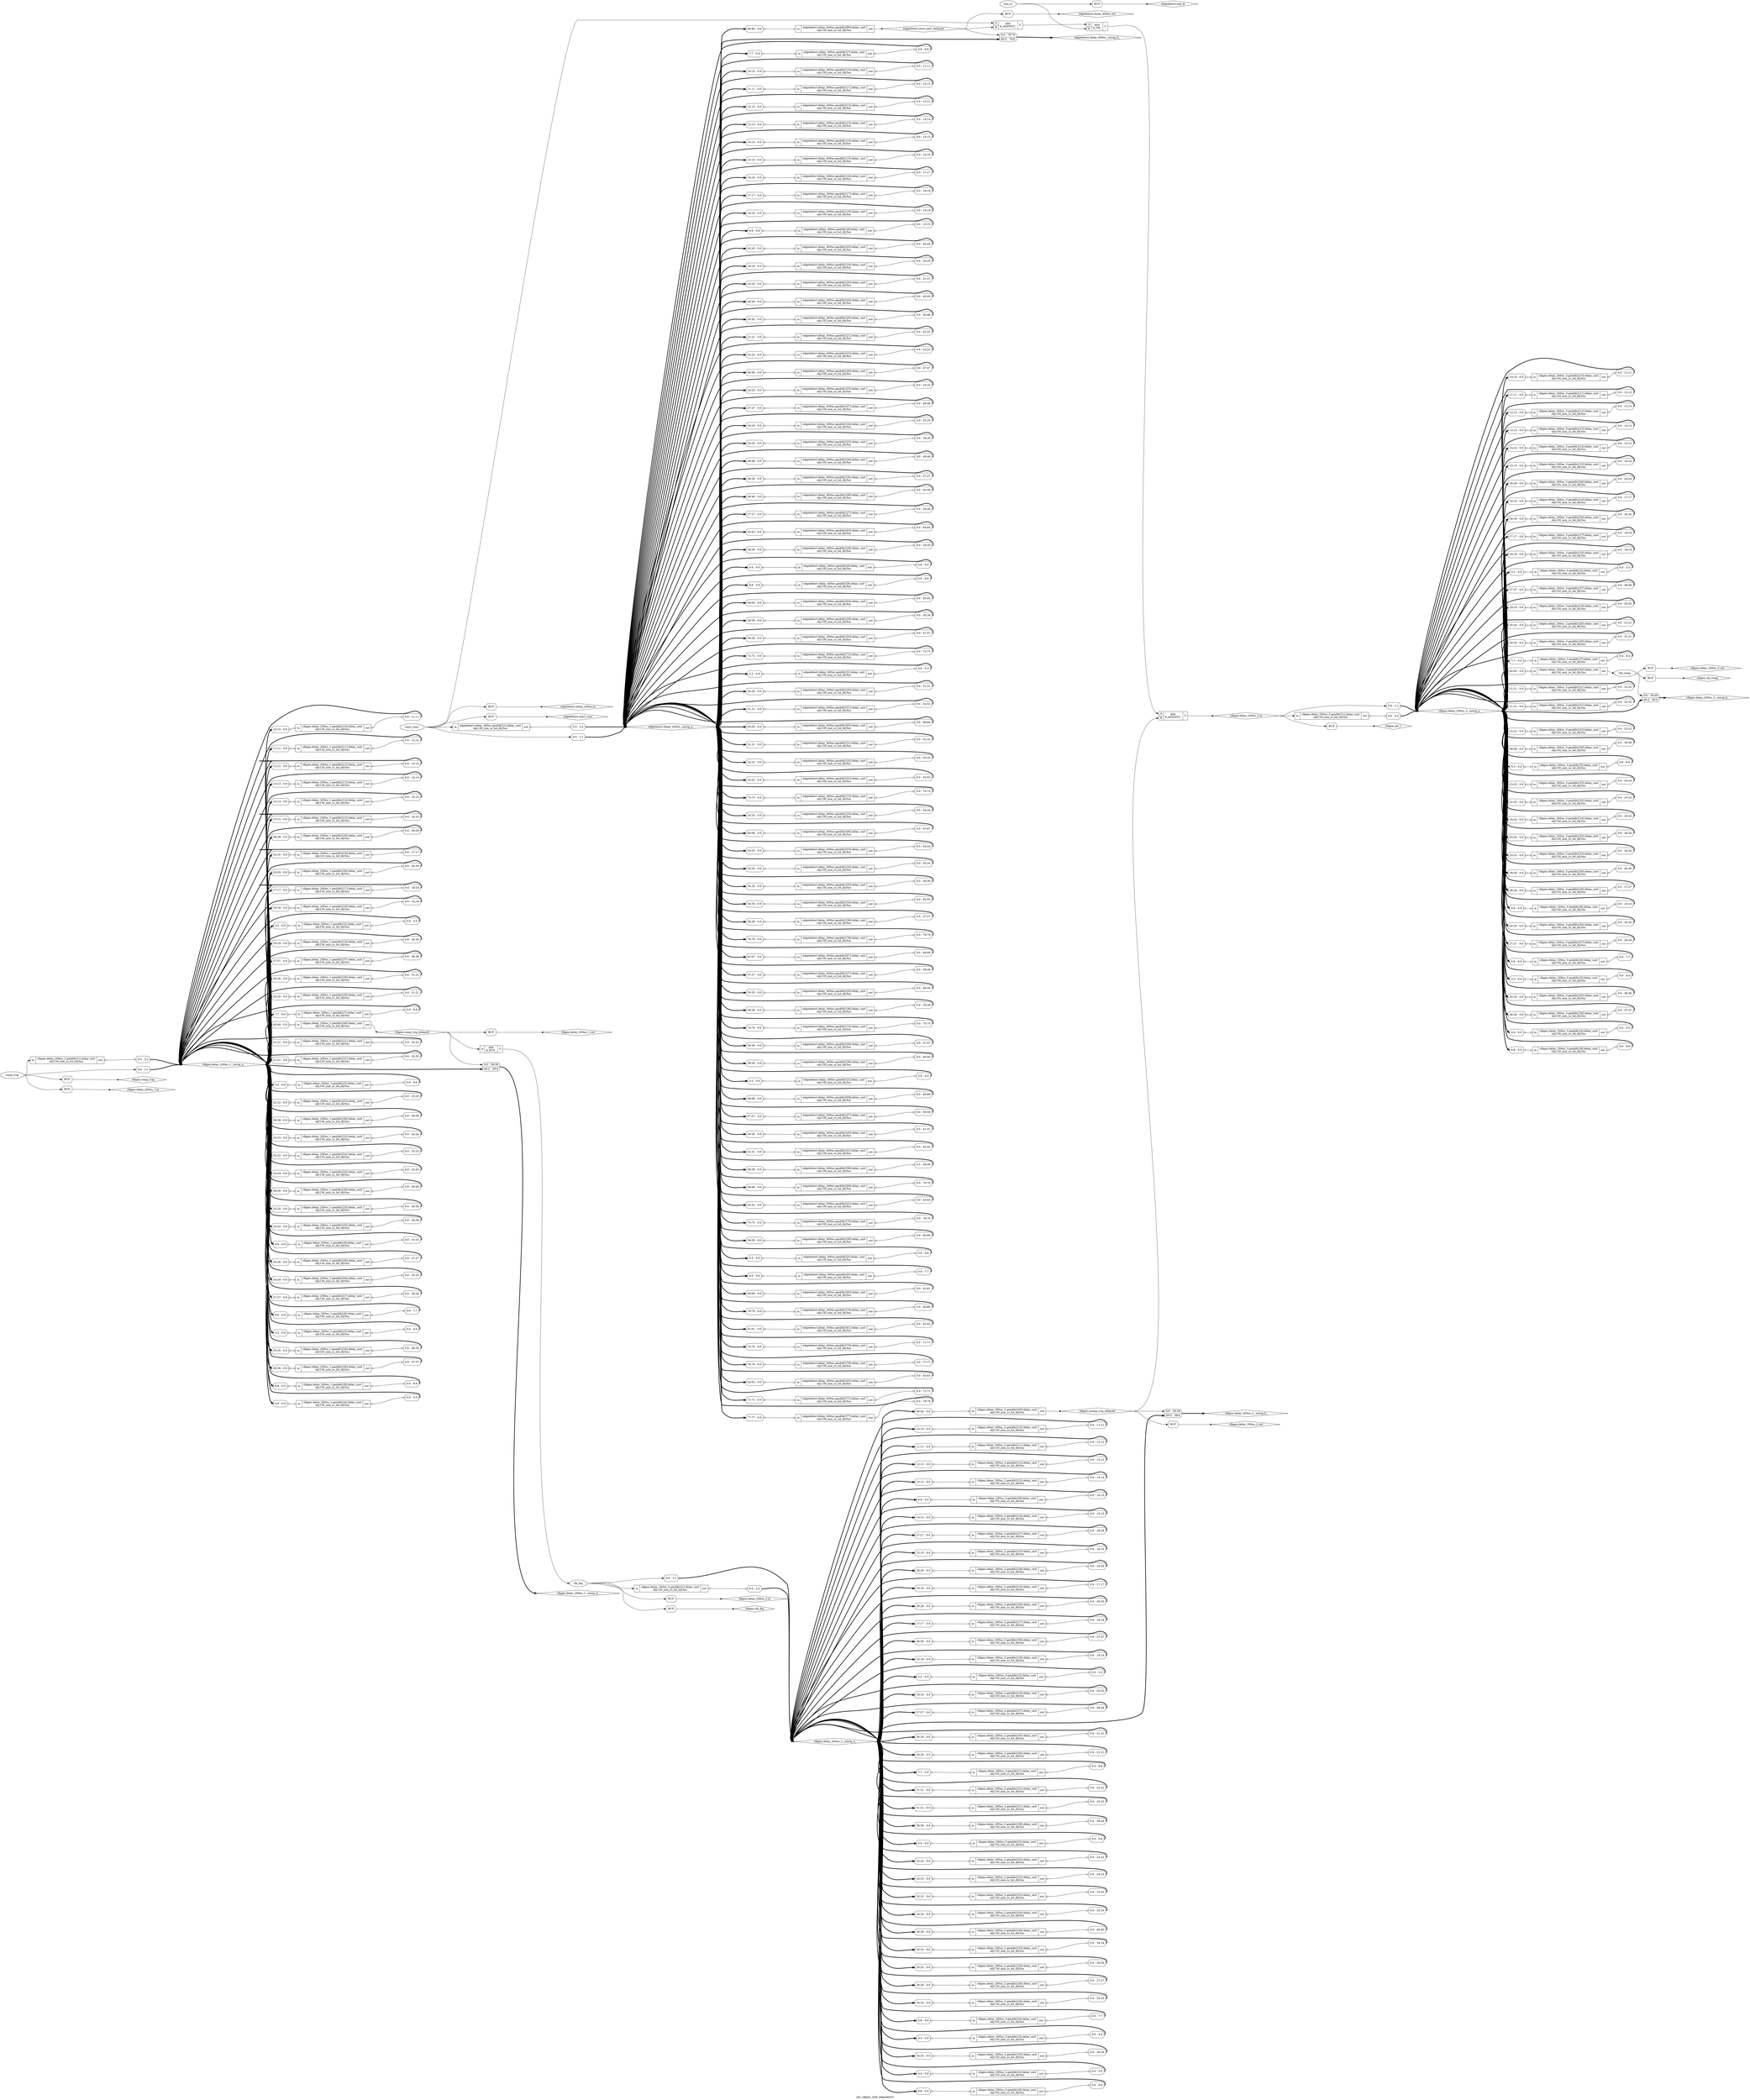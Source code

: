 digraph "adc_clkgen_with_edgedetect" {
label="adc_clkgen_with_edgedetect";
rankdir="LR";
remincross=true;
n3 [ shape=octagon, label="clk_comp", color="black", fontcolor="black" ];
n4 [ shape=octagon, label="clk_dig", color="black", fontcolor="black" ];
n5 [ shape=diamond, label="clkgen.clk_comp", color="black", fontcolor="black" ];
n6 [ shape=diamond, label="clkgen.clk_dig", color="black", fontcolor="black" ];
n7 [ shape=diamond, label="clkgen.comp_trig", color="black", fontcolor="black" ];
n8 [ shape=diamond, label="clkgen.comp_trig_delayed", color="black", fontcolor="black" ];
n9 [ shape=diamond, label="clkgen.delay_200ns_1._intsig_a_", color="black", fontcolor="black" ];
n10 [ shape=diamond, label="clkgen.delay_200ns_1._intsig_b_", color="black", fontcolor="black" ];
n11 [ shape=diamond, label="clkgen.delay_200ns_1.in", color="black", fontcolor="black" ];
n12 [ shape=diamond, label="clkgen.delay_200ns_1.out", color="black", fontcolor="black" ];
n13 [ shape=diamond, label="clkgen.delay_200ns_2._intsig_a_", color="black", fontcolor="black" ];
n14 [ shape=diamond, label="clkgen.delay_200ns_2._intsig_b_", color="black", fontcolor="black" ];
n15 [ shape=diamond, label="clkgen.delay_200ns_2.in", color="black", fontcolor="black" ];
n16 [ shape=diamond, label="clkgen.delay_200ns_2.out", color="black", fontcolor="black" ];
n17 [ shape=diamond, label="clkgen.delay_200ns_3._intsig_a_", color="black", fontcolor="black" ];
n18 [ shape=diamond, label="clkgen.delay_200ns_3._intsig_b_", color="black", fontcolor="black" ];
n19 [ shape=diamond, label="clkgen.delay_200ns_3.in", color="black", fontcolor="black" ];
n20 [ shape=diamond, label="clkgen.delay_200ns_3.out", color="black", fontcolor="black" ];
n21 [ shape=diamond, label="clkgen.ncomp_trig_delayed", color="black", fontcolor="black" ];
n22 [ shape=diamond, label="clkgen.net_1", color="black", fontcolor="black" ];
n23 [ shape=octagon, label="comp_trig", color="black", fontcolor="black" ];
n24 [ shape=diamond, label="edgedetect.delay_400ns._intsig_a_", color="black", fontcolor="black" ];
n25 [ shape=diamond, label="edgedetect.delay_400ns._intsig_b_", color="black", fontcolor="black" ];
n26 [ shape=diamond, label="edgedetect.delay_400ns.in", color="black", fontcolor="black" ];
n27 [ shape=diamond, label="edgedetect.delay_400ns.out", color="black", fontcolor="black" ];
n28 [ shape=diamond, label="edgedetect.ena_in", color="black", fontcolor="black" ];
n29 [ shape=diamond, label="edgedetect.start_conv", color="black", fontcolor="black" ];
n30 [ shape=diamond, label="edgedetect.start_conv_delayed", color="black", fontcolor="black" ];
n31 [ shape=octagon, label="ena_in", color="black", fontcolor="black" ];
n32 [ shape=octagon, label="start_conv", color="black", fontcolor="black" ];
c36 [ shape=record, label="{{<p33> A|<p34> B}|$92\n$_ANDNOT_|{<p35> Y}}" ];
c37 [ shape=record, label="{{<p33> A|<p34> B}|$93\n$_OR_|{<p35> Y}}" ];
c38 [ shape=record, label="{{<p33> A|<p34> B}|$94\n$_ANDNOT_|{<p35> Y}}" ];
c39 [ shape=record, label="{{<p33> A}|$95\n$_NOT_|{<p35> Y}}" ];
c42 [ shape=record, label="{{<p40> in}|clkgen.delay_200ns_1.genblk1[10].delay_unit\nsky130_mm_sc_hd_dly5ns|{<p41> out}}" ];
x0 [ shape=record, style=rounded, label="<s0> 10:10 - 0:0 " ];
x0:e -> c42:p40:w [arrowhead=odiamond, arrowtail=odiamond, dir=both, color="black", label=""];
x1 [ shape=record, style=rounded, label="<s0> 0:0 - 11:11 " ];
c42:p41:e -> x1:w [arrowhead=odiamond, arrowtail=odiamond, dir=both, color="black", label=""];
c43 [ shape=record, label="{{<p40> in}|clkgen.delay_200ns_1.genblk1[11].delay_unit\nsky130_mm_sc_hd_dly5ns|{<p41> out}}" ];
x2 [ shape=record, style=rounded, label="<s0> 11:11 - 0:0 " ];
x2:e -> c43:p40:w [arrowhead=odiamond, arrowtail=odiamond, dir=both, color="black", label=""];
x3 [ shape=record, style=rounded, label="<s0> 0:0 - 12:12 " ];
c43:p41:e -> x3:w [arrowhead=odiamond, arrowtail=odiamond, dir=both, color="black", label=""];
c44 [ shape=record, label="{{<p40> in}|clkgen.delay_200ns_1.genblk1[12].delay_unit\nsky130_mm_sc_hd_dly5ns|{<p41> out}}" ];
x4 [ shape=record, style=rounded, label="<s0> 12:12 - 0:0 " ];
x4:e -> c44:p40:w [arrowhead=odiamond, arrowtail=odiamond, dir=both, color="black", label=""];
x5 [ shape=record, style=rounded, label="<s0> 0:0 - 13:13 " ];
c44:p41:e -> x5:w [arrowhead=odiamond, arrowtail=odiamond, dir=both, color="black", label=""];
c45 [ shape=record, label="{{<p40> in}|clkgen.delay_200ns_1.genblk1[13].delay_unit\nsky130_mm_sc_hd_dly5ns|{<p41> out}}" ];
x6 [ shape=record, style=rounded, label="<s0> 13:13 - 0:0 " ];
x6:e -> c45:p40:w [arrowhead=odiamond, arrowtail=odiamond, dir=both, color="black", label=""];
x7 [ shape=record, style=rounded, label="<s0> 0:0 - 14:14 " ];
c45:p41:e -> x7:w [arrowhead=odiamond, arrowtail=odiamond, dir=both, color="black", label=""];
c46 [ shape=record, label="{{<p40> in}|clkgen.delay_200ns_1.genblk1[14].delay_unit\nsky130_mm_sc_hd_dly5ns|{<p41> out}}" ];
x8 [ shape=record, style=rounded, label="<s0> 14:14 - 0:0 " ];
x8:e -> c46:p40:w [arrowhead=odiamond, arrowtail=odiamond, dir=both, color="black", label=""];
x9 [ shape=record, style=rounded, label="<s0> 0:0 - 15:15 " ];
c46:p41:e -> x9:w [arrowhead=odiamond, arrowtail=odiamond, dir=both, color="black", label=""];
c47 [ shape=record, label="{{<p40> in}|clkgen.delay_200ns_1.genblk1[15].delay_unit\nsky130_mm_sc_hd_dly5ns|{<p41> out}}" ];
x10 [ shape=record, style=rounded, label="<s0> 15:15 - 0:0 " ];
x10:e -> c47:p40:w [arrowhead=odiamond, arrowtail=odiamond, dir=both, color="black", label=""];
x11 [ shape=record, style=rounded, label="<s0> 0:0 - 16:16 " ];
c47:p41:e -> x11:w [arrowhead=odiamond, arrowtail=odiamond, dir=both, color="black", label=""];
c48 [ shape=record, label="{{<p40> in}|clkgen.delay_200ns_1.genblk1[16].delay_unit\nsky130_mm_sc_hd_dly5ns|{<p41> out}}" ];
x12 [ shape=record, style=rounded, label="<s0> 16:16 - 0:0 " ];
x12:e -> c48:p40:w [arrowhead=odiamond, arrowtail=odiamond, dir=both, color="black", label=""];
x13 [ shape=record, style=rounded, label="<s0> 0:0 - 17:17 " ];
c48:p41:e -> x13:w [arrowhead=odiamond, arrowtail=odiamond, dir=both, color="black", label=""];
c49 [ shape=record, label="{{<p40> in}|clkgen.delay_200ns_1.genblk1[17].delay_unit\nsky130_mm_sc_hd_dly5ns|{<p41> out}}" ];
x14 [ shape=record, style=rounded, label="<s0> 17:17 - 0:0 " ];
x14:e -> c49:p40:w [arrowhead=odiamond, arrowtail=odiamond, dir=both, color="black", label=""];
x15 [ shape=record, style=rounded, label="<s0> 0:0 - 18:18 " ];
c49:p41:e -> x15:w [arrowhead=odiamond, arrowtail=odiamond, dir=both, color="black", label=""];
c50 [ shape=record, label="{{<p40> in}|clkgen.delay_200ns_1.genblk1[18].delay_unit\nsky130_mm_sc_hd_dly5ns|{<p41> out}}" ];
x16 [ shape=record, style=rounded, label="<s0> 18:18 - 0:0 " ];
x16:e -> c50:p40:w [arrowhead=odiamond, arrowtail=odiamond, dir=both, color="black", label=""];
x17 [ shape=record, style=rounded, label="<s0> 0:0 - 19:19 " ];
c50:p41:e -> x17:w [arrowhead=odiamond, arrowtail=odiamond, dir=both, color="black", label=""];
c51 [ shape=record, label="{{<p40> in}|clkgen.delay_200ns_1.genblk1[19].delay_unit\nsky130_mm_sc_hd_dly5ns|{<p41> out}}" ];
x18 [ shape=record, style=rounded, label="<s0> 19:19 - 0:0 " ];
x18:e -> c51:p40:w [arrowhead=odiamond, arrowtail=odiamond, dir=both, color="black", label=""];
x19 [ shape=record, style=rounded, label="<s0> 0:0 - 20:20 " ];
c51:p41:e -> x19:w [arrowhead=odiamond, arrowtail=odiamond, dir=both, color="black", label=""];
c52 [ shape=record, label="{{<p40> in}|clkgen.delay_200ns_1.genblk1[1].delay_unit\nsky130_mm_sc_hd_dly5ns|{<p41> out}}" ];
x20 [ shape=record, style=rounded, label="<s0> 0:0 - 2:2 " ];
c52:p41:e -> x20:w [arrowhead=odiamond, arrowtail=odiamond, dir=both, color="black", label=""];
c53 [ shape=record, label="{{<p40> in}|clkgen.delay_200ns_1.genblk1[20].delay_unit\nsky130_mm_sc_hd_dly5ns|{<p41> out}}" ];
x21 [ shape=record, style=rounded, label="<s0> 20:20 - 0:0 " ];
x21:e -> c53:p40:w [arrowhead=odiamond, arrowtail=odiamond, dir=both, color="black", label=""];
x22 [ shape=record, style=rounded, label="<s0> 0:0 - 21:21 " ];
c53:p41:e -> x22:w [arrowhead=odiamond, arrowtail=odiamond, dir=both, color="black", label=""];
c54 [ shape=record, label="{{<p40> in}|clkgen.delay_200ns_1.genblk1[21].delay_unit\nsky130_mm_sc_hd_dly5ns|{<p41> out}}" ];
x23 [ shape=record, style=rounded, label="<s0> 21:21 - 0:0 " ];
x23:e -> c54:p40:w [arrowhead=odiamond, arrowtail=odiamond, dir=both, color="black", label=""];
x24 [ shape=record, style=rounded, label="<s0> 0:0 - 22:22 " ];
c54:p41:e -> x24:w [arrowhead=odiamond, arrowtail=odiamond, dir=both, color="black", label=""];
c55 [ shape=record, label="{{<p40> in}|clkgen.delay_200ns_1.genblk1[22].delay_unit\nsky130_mm_sc_hd_dly5ns|{<p41> out}}" ];
x25 [ shape=record, style=rounded, label="<s0> 22:22 - 0:0 " ];
x25:e -> c55:p40:w [arrowhead=odiamond, arrowtail=odiamond, dir=both, color="black", label=""];
x26 [ shape=record, style=rounded, label="<s0> 0:0 - 23:23 " ];
c55:p41:e -> x26:w [arrowhead=odiamond, arrowtail=odiamond, dir=both, color="black", label=""];
c56 [ shape=record, label="{{<p40> in}|clkgen.delay_200ns_1.genblk1[23].delay_unit\nsky130_mm_sc_hd_dly5ns|{<p41> out}}" ];
x27 [ shape=record, style=rounded, label="<s0> 23:23 - 0:0 " ];
x27:e -> c56:p40:w [arrowhead=odiamond, arrowtail=odiamond, dir=both, color="black", label=""];
x28 [ shape=record, style=rounded, label="<s0> 0:0 - 24:24 " ];
c56:p41:e -> x28:w [arrowhead=odiamond, arrowtail=odiamond, dir=both, color="black", label=""];
c57 [ shape=record, label="{{<p40> in}|clkgen.delay_200ns_1.genblk1[24].delay_unit\nsky130_mm_sc_hd_dly5ns|{<p41> out}}" ];
x29 [ shape=record, style=rounded, label="<s0> 24:24 - 0:0 " ];
x29:e -> c57:p40:w [arrowhead=odiamond, arrowtail=odiamond, dir=both, color="black", label=""];
x30 [ shape=record, style=rounded, label="<s0> 0:0 - 25:25 " ];
c57:p41:e -> x30:w [arrowhead=odiamond, arrowtail=odiamond, dir=both, color="black", label=""];
c58 [ shape=record, label="{{<p40> in}|clkgen.delay_200ns_1.genblk1[25].delay_unit\nsky130_mm_sc_hd_dly5ns|{<p41> out}}" ];
x31 [ shape=record, style=rounded, label="<s0> 25:25 - 0:0 " ];
x31:e -> c58:p40:w [arrowhead=odiamond, arrowtail=odiamond, dir=both, color="black", label=""];
x32 [ shape=record, style=rounded, label="<s0> 0:0 - 26:26 " ];
c58:p41:e -> x32:w [arrowhead=odiamond, arrowtail=odiamond, dir=both, color="black", label=""];
c59 [ shape=record, label="{{<p40> in}|clkgen.delay_200ns_1.genblk1[26].delay_unit\nsky130_mm_sc_hd_dly5ns|{<p41> out}}" ];
x33 [ shape=record, style=rounded, label="<s0> 26:26 - 0:0 " ];
x33:e -> c59:p40:w [arrowhead=odiamond, arrowtail=odiamond, dir=both, color="black", label=""];
x34 [ shape=record, style=rounded, label="<s0> 0:0 - 27:27 " ];
c59:p41:e -> x34:w [arrowhead=odiamond, arrowtail=odiamond, dir=both, color="black", label=""];
c60 [ shape=record, label="{{<p40> in}|clkgen.delay_200ns_1.genblk1[27].delay_unit\nsky130_mm_sc_hd_dly5ns|{<p41> out}}" ];
x35 [ shape=record, style=rounded, label="<s0> 27:27 - 0:0 " ];
x35:e -> c60:p40:w [arrowhead=odiamond, arrowtail=odiamond, dir=both, color="black", label=""];
x36 [ shape=record, style=rounded, label="<s0> 0:0 - 28:28 " ];
c60:p41:e -> x36:w [arrowhead=odiamond, arrowtail=odiamond, dir=both, color="black", label=""];
c61 [ shape=record, label="{{<p40> in}|clkgen.delay_200ns_1.genblk1[28].delay_unit\nsky130_mm_sc_hd_dly5ns|{<p41> out}}" ];
x37 [ shape=record, style=rounded, label="<s0> 28:28 - 0:0 " ];
x37:e -> c61:p40:w [arrowhead=odiamond, arrowtail=odiamond, dir=both, color="black", label=""];
x38 [ shape=record, style=rounded, label="<s0> 0:0 - 29:29 " ];
c61:p41:e -> x38:w [arrowhead=odiamond, arrowtail=odiamond, dir=both, color="black", label=""];
c62 [ shape=record, label="{{<p40> in}|clkgen.delay_200ns_1.genblk1[29].delay_unit\nsky130_mm_sc_hd_dly5ns|{<p41> out}}" ];
x39 [ shape=record, style=rounded, label="<s0> 29:29 - 0:0 " ];
x39:e -> c62:p40:w [arrowhead=odiamond, arrowtail=odiamond, dir=both, color="black", label=""];
x40 [ shape=record, style=rounded, label="<s0> 0:0 - 30:30 " ];
c62:p41:e -> x40:w [arrowhead=odiamond, arrowtail=odiamond, dir=both, color="black", label=""];
c63 [ shape=record, label="{{<p40> in}|clkgen.delay_200ns_1.genblk1[2].delay_unit\nsky130_mm_sc_hd_dly5ns|{<p41> out}}" ];
x41 [ shape=record, style=rounded, label="<s0> 2:2 - 0:0 " ];
x41:e -> c63:p40:w [arrowhead=odiamond, arrowtail=odiamond, dir=both, color="black", label=""];
x42 [ shape=record, style=rounded, label="<s0> 0:0 - 3:3 " ];
c63:p41:e -> x42:w [arrowhead=odiamond, arrowtail=odiamond, dir=both, color="black", label=""];
c64 [ shape=record, label="{{<p40> in}|clkgen.delay_200ns_1.genblk1[30].delay_unit\nsky130_mm_sc_hd_dly5ns|{<p41> out}}" ];
x43 [ shape=record, style=rounded, label="<s0> 30:30 - 0:0 " ];
x43:e -> c64:p40:w [arrowhead=odiamond, arrowtail=odiamond, dir=both, color="black", label=""];
x44 [ shape=record, style=rounded, label="<s0> 0:0 - 31:31 " ];
c64:p41:e -> x44:w [arrowhead=odiamond, arrowtail=odiamond, dir=both, color="black", label=""];
c65 [ shape=record, label="{{<p40> in}|clkgen.delay_200ns_1.genblk1[31].delay_unit\nsky130_mm_sc_hd_dly5ns|{<p41> out}}" ];
x45 [ shape=record, style=rounded, label="<s0> 31:31 - 0:0 " ];
x45:e -> c65:p40:w [arrowhead=odiamond, arrowtail=odiamond, dir=both, color="black", label=""];
x46 [ shape=record, style=rounded, label="<s0> 0:0 - 32:32 " ];
c65:p41:e -> x46:w [arrowhead=odiamond, arrowtail=odiamond, dir=both, color="black", label=""];
c66 [ shape=record, label="{{<p40> in}|clkgen.delay_200ns_1.genblk1[32].delay_unit\nsky130_mm_sc_hd_dly5ns|{<p41> out}}" ];
x47 [ shape=record, style=rounded, label="<s0> 32:32 - 0:0 " ];
x47:e -> c66:p40:w [arrowhead=odiamond, arrowtail=odiamond, dir=both, color="black", label=""];
x48 [ shape=record, style=rounded, label="<s0> 0:0 - 33:33 " ];
c66:p41:e -> x48:w [arrowhead=odiamond, arrowtail=odiamond, dir=both, color="black", label=""];
c67 [ shape=record, label="{{<p40> in}|clkgen.delay_200ns_1.genblk1[33].delay_unit\nsky130_mm_sc_hd_dly5ns|{<p41> out}}" ];
x49 [ shape=record, style=rounded, label="<s0> 33:33 - 0:0 " ];
x49:e -> c67:p40:w [arrowhead=odiamond, arrowtail=odiamond, dir=both, color="black", label=""];
x50 [ shape=record, style=rounded, label="<s0> 0:0 - 34:34 " ];
c67:p41:e -> x50:w [arrowhead=odiamond, arrowtail=odiamond, dir=both, color="black", label=""];
c68 [ shape=record, label="{{<p40> in}|clkgen.delay_200ns_1.genblk1[34].delay_unit\nsky130_mm_sc_hd_dly5ns|{<p41> out}}" ];
x51 [ shape=record, style=rounded, label="<s0> 34:34 - 0:0 " ];
x51:e -> c68:p40:w [arrowhead=odiamond, arrowtail=odiamond, dir=both, color="black", label=""];
x52 [ shape=record, style=rounded, label="<s0> 0:0 - 35:35 " ];
c68:p41:e -> x52:w [arrowhead=odiamond, arrowtail=odiamond, dir=both, color="black", label=""];
c69 [ shape=record, label="{{<p40> in}|clkgen.delay_200ns_1.genblk1[35].delay_unit\nsky130_mm_sc_hd_dly5ns|{<p41> out}}" ];
x53 [ shape=record, style=rounded, label="<s0> 35:35 - 0:0 " ];
x53:e -> c69:p40:w [arrowhead=odiamond, arrowtail=odiamond, dir=both, color="black", label=""];
x54 [ shape=record, style=rounded, label="<s0> 0:0 - 36:36 " ];
c69:p41:e -> x54:w [arrowhead=odiamond, arrowtail=odiamond, dir=both, color="black", label=""];
c70 [ shape=record, label="{{<p40> in}|clkgen.delay_200ns_1.genblk1[36].delay_unit\nsky130_mm_sc_hd_dly5ns|{<p41> out}}" ];
x55 [ shape=record, style=rounded, label="<s0> 36:36 - 0:0 " ];
x55:e -> c70:p40:w [arrowhead=odiamond, arrowtail=odiamond, dir=both, color="black", label=""];
x56 [ shape=record, style=rounded, label="<s0> 0:0 - 37:37 " ];
c70:p41:e -> x56:w [arrowhead=odiamond, arrowtail=odiamond, dir=both, color="black", label=""];
c71 [ shape=record, label="{{<p40> in}|clkgen.delay_200ns_1.genblk1[37].delay_unit\nsky130_mm_sc_hd_dly5ns|{<p41> out}}" ];
x57 [ shape=record, style=rounded, label="<s0> 37:37 - 0:0 " ];
x57:e -> c71:p40:w [arrowhead=odiamond, arrowtail=odiamond, dir=both, color="black", label=""];
x58 [ shape=record, style=rounded, label="<s0> 0:0 - 38:38 " ];
c71:p41:e -> x58:w [arrowhead=odiamond, arrowtail=odiamond, dir=both, color="black", label=""];
c72 [ shape=record, label="{{<p40> in}|clkgen.delay_200ns_1.genblk1[38].delay_unit\nsky130_mm_sc_hd_dly5ns|{<p41> out}}" ];
x59 [ shape=record, style=rounded, label="<s0> 38:38 - 0:0 " ];
x59:e -> c72:p40:w [arrowhead=odiamond, arrowtail=odiamond, dir=both, color="black", label=""];
x60 [ shape=record, style=rounded, label="<s0> 0:0 - 39:39 " ];
c72:p41:e -> x60:w [arrowhead=odiamond, arrowtail=odiamond, dir=both, color="black", label=""];
c73 [ shape=record, label="{{<p40> in}|clkgen.delay_200ns_1.genblk1[39].delay_unit\nsky130_mm_sc_hd_dly5ns|{<p41> out}}" ];
x61 [ shape=record, style=rounded, label="<s0> 39:39 - 0:0 " ];
x61:e -> c73:p40:w [arrowhead=odiamond, arrowtail=odiamond, dir=both, color="black", label=""];
x62 [ shape=record, style=rounded, label="<s0> 0:0 - 40:40 " ];
c73:p41:e -> x62:w [arrowhead=odiamond, arrowtail=odiamond, dir=both, color="black", label=""];
c74 [ shape=record, label="{{<p40> in}|clkgen.delay_200ns_1.genblk1[3].delay_unit\nsky130_mm_sc_hd_dly5ns|{<p41> out}}" ];
x63 [ shape=record, style=rounded, label="<s0> 3:3 - 0:0 " ];
x63:e -> c74:p40:w [arrowhead=odiamond, arrowtail=odiamond, dir=both, color="black", label=""];
x64 [ shape=record, style=rounded, label="<s0> 0:0 - 4:4 " ];
c74:p41:e -> x64:w [arrowhead=odiamond, arrowtail=odiamond, dir=both, color="black", label=""];
c75 [ shape=record, label="{{<p40> in}|clkgen.delay_200ns_1.genblk1[40].delay_unit\nsky130_mm_sc_hd_dly5ns|{<p41> out}}" ];
x65 [ shape=record, style=rounded, label="<s0> 40:40 - 0:0 " ];
x65:e -> c75:p40:w [arrowhead=odiamond, arrowtail=odiamond, dir=both, color="black", label=""];
c76 [ shape=record, label="{{<p40> in}|clkgen.delay_200ns_1.genblk1[4].delay_unit\nsky130_mm_sc_hd_dly5ns|{<p41> out}}" ];
x66 [ shape=record, style=rounded, label="<s0> 4:4 - 0:0 " ];
x66:e -> c76:p40:w [arrowhead=odiamond, arrowtail=odiamond, dir=both, color="black", label=""];
x67 [ shape=record, style=rounded, label="<s0> 0:0 - 5:5 " ];
c76:p41:e -> x67:w [arrowhead=odiamond, arrowtail=odiamond, dir=both, color="black", label=""];
c77 [ shape=record, label="{{<p40> in}|clkgen.delay_200ns_1.genblk1[5].delay_unit\nsky130_mm_sc_hd_dly5ns|{<p41> out}}" ];
x68 [ shape=record, style=rounded, label="<s0> 5:5 - 0:0 " ];
x68:e -> c77:p40:w [arrowhead=odiamond, arrowtail=odiamond, dir=both, color="black", label=""];
x69 [ shape=record, style=rounded, label="<s0> 0:0 - 6:6 " ];
c77:p41:e -> x69:w [arrowhead=odiamond, arrowtail=odiamond, dir=both, color="black", label=""];
c78 [ shape=record, label="{{<p40> in}|clkgen.delay_200ns_1.genblk1[6].delay_unit\nsky130_mm_sc_hd_dly5ns|{<p41> out}}" ];
x70 [ shape=record, style=rounded, label="<s0> 6:6 - 0:0 " ];
x70:e -> c78:p40:w [arrowhead=odiamond, arrowtail=odiamond, dir=both, color="black", label=""];
x71 [ shape=record, style=rounded, label="<s0> 0:0 - 7:7 " ];
c78:p41:e -> x71:w [arrowhead=odiamond, arrowtail=odiamond, dir=both, color="black", label=""];
c79 [ shape=record, label="{{<p40> in}|clkgen.delay_200ns_1.genblk1[7].delay_unit\nsky130_mm_sc_hd_dly5ns|{<p41> out}}" ];
x72 [ shape=record, style=rounded, label="<s0> 7:7 - 0:0 " ];
x72:e -> c79:p40:w [arrowhead=odiamond, arrowtail=odiamond, dir=both, color="black", label=""];
x73 [ shape=record, style=rounded, label="<s0> 0:0 - 8:8 " ];
c79:p41:e -> x73:w [arrowhead=odiamond, arrowtail=odiamond, dir=both, color="black", label=""];
c80 [ shape=record, label="{{<p40> in}|clkgen.delay_200ns_1.genblk1[8].delay_unit\nsky130_mm_sc_hd_dly5ns|{<p41> out}}" ];
x74 [ shape=record, style=rounded, label="<s0> 8:8 - 0:0 " ];
x74:e -> c80:p40:w [arrowhead=odiamond, arrowtail=odiamond, dir=both, color="black", label=""];
x75 [ shape=record, style=rounded, label="<s0> 0:0 - 9:9 " ];
c80:p41:e -> x75:w [arrowhead=odiamond, arrowtail=odiamond, dir=both, color="black", label=""];
c81 [ shape=record, label="{{<p40> in}|clkgen.delay_200ns_1.genblk1[9].delay_unit\nsky130_mm_sc_hd_dly5ns|{<p41> out}}" ];
x76 [ shape=record, style=rounded, label="<s0> 9:9 - 0:0 " ];
x76:e -> c81:p40:w [arrowhead=odiamond, arrowtail=odiamond, dir=both, color="black", label=""];
x77 [ shape=record, style=rounded, label="<s0> 0:0 - 10:10 " ];
c81:p41:e -> x77:w [arrowhead=odiamond, arrowtail=odiamond, dir=both, color="black", label=""];
c82 [ shape=record, label="{{<p40> in}|clkgen.delay_200ns_2.genblk1[10].delay_unit\nsky130_mm_sc_hd_dly5ns|{<p41> out}}" ];
x78 [ shape=record, style=rounded, label="<s0> 10:10 - 0:0 " ];
x78:e -> c82:p40:w [arrowhead=odiamond, arrowtail=odiamond, dir=both, color="black", label=""];
x79 [ shape=record, style=rounded, label="<s0> 0:0 - 11:11 " ];
c82:p41:e -> x79:w [arrowhead=odiamond, arrowtail=odiamond, dir=both, color="black", label=""];
c83 [ shape=record, label="{{<p40> in}|clkgen.delay_200ns_2.genblk1[11].delay_unit\nsky130_mm_sc_hd_dly5ns|{<p41> out}}" ];
x80 [ shape=record, style=rounded, label="<s0> 11:11 - 0:0 " ];
x80:e -> c83:p40:w [arrowhead=odiamond, arrowtail=odiamond, dir=both, color="black", label=""];
x81 [ shape=record, style=rounded, label="<s0> 0:0 - 12:12 " ];
c83:p41:e -> x81:w [arrowhead=odiamond, arrowtail=odiamond, dir=both, color="black", label=""];
c84 [ shape=record, label="{{<p40> in}|clkgen.delay_200ns_2.genblk1[12].delay_unit\nsky130_mm_sc_hd_dly5ns|{<p41> out}}" ];
x82 [ shape=record, style=rounded, label="<s0> 12:12 - 0:0 " ];
x82:e -> c84:p40:w [arrowhead=odiamond, arrowtail=odiamond, dir=both, color="black", label=""];
x83 [ shape=record, style=rounded, label="<s0> 0:0 - 13:13 " ];
c84:p41:e -> x83:w [arrowhead=odiamond, arrowtail=odiamond, dir=both, color="black", label=""];
c85 [ shape=record, label="{{<p40> in}|clkgen.delay_200ns_2.genblk1[13].delay_unit\nsky130_mm_sc_hd_dly5ns|{<p41> out}}" ];
x84 [ shape=record, style=rounded, label="<s0> 13:13 - 0:0 " ];
x84:e -> c85:p40:w [arrowhead=odiamond, arrowtail=odiamond, dir=both, color="black", label=""];
x85 [ shape=record, style=rounded, label="<s0> 0:0 - 14:14 " ];
c85:p41:e -> x85:w [arrowhead=odiamond, arrowtail=odiamond, dir=both, color="black", label=""];
c86 [ shape=record, label="{{<p40> in}|clkgen.delay_200ns_2.genblk1[14].delay_unit\nsky130_mm_sc_hd_dly5ns|{<p41> out}}" ];
x86 [ shape=record, style=rounded, label="<s0> 14:14 - 0:0 " ];
x86:e -> c86:p40:w [arrowhead=odiamond, arrowtail=odiamond, dir=both, color="black", label=""];
x87 [ shape=record, style=rounded, label="<s0> 0:0 - 15:15 " ];
c86:p41:e -> x87:w [arrowhead=odiamond, arrowtail=odiamond, dir=both, color="black", label=""];
c87 [ shape=record, label="{{<p40> in}|clkgen.delay_200ns_2.genblk1[15].delay_unit\nsky130_mm_sc_hd_dly5ns|{<p41> out}}" ];
x88 [ shape=record, style=rounded, label="<s0> 15:15 - 0:0 " ];
x88:e -> c87:p40:w [arrowhead=odiamond, arrowtail=odiamond, dir=both, color="black", label=""];
x89 [ shape=record, style=rounded, label="<s0> 0:0 - 16:16 " ];
c87:p41:e -> x89:w [arrowhead=odiamond, arrowtail=odiamond, dir=both, color="black", label=""];
c88 [ shape=record, label="{{<p40> in}|clkgen.delay_200ns_2.genblk1[16].delay_unit\nsky130_mm_sc_hd_dly5ns|{<p41> out}}" ];
x90 [ shape=record, style=rounded, label="<s0> 16:16 - 0:0 " ];
x90:e -> c88:p40:w [arrowhead=odiamond, arrowtail=odiamond, dir=both, color="black", label=""];
x91 [ shape=record, style=rounded, label="<s0> 0:0 - 17:17 " ];
c88:p41:e -> x91:w [arrowhead=odiamond, arrowtail=odiamond, dir=both, color="black", label=""];
c89 [ shape=record, label="{{<p40> in}|clkgen.delay_200ns_2.genblk1[17].delay_unit\nsky130_mm_sc_hd_dly5ns|{<p41> out}}" ];
x92 [ shape=record, style=rounded, label="<s0> 17:17 - 0:0 " ];
x92:e -> c89:p40:w [arrowhead=odiamond, arrowtail=odiamond, dir=both, color="black", label=""];
x93 [ shape=record, style=rounded, label="<s0> 0:0 - 18:18 " ];
c89:p41:e -> x93:w [arrowhead=odiamond, arrowtail=odiamond, dir=both, color="black", label=""];
c90 [ shape=record, label="{{<p40> in}|clkgen.delay_200ns_2.genblk1[18].delay_unit\nsky130_mm_sc_hd_dly5ns|{<p41> out}}" ];
x94 [ shape=record, style=rounded, label="<s0> 18:18 - 0:0 " ];
x94:e -> c90:p40:w [arrowhead=odiamond, arrowtail=odiamond, dir=both, color="black", label=""];
x95 [ shape=record, style=rounded, label="<s0> 0:0 - 19:19 " ];
c90:p41:e -> x95:w [arrowhead=odiamond, arrowtail=odiamond, dir=both, color="black", label=""];
c91 [ shape=record, label="{{<p40> in}|clkgen.delay_200ns_2.genblk1[19].delay_unit\nsky130_mm_sc_hd_dly5ns|{<p41> out}}" ];
x96 [ shape=record, style=rounded, label="<s0> 19:19 - 0:0 " ];
x96:e -> c91:p40:w [arrowhead=odiamond, arrowtail=odiamond, dir=both, color="black", label=""];
x97 [ shape=record, style=rounded, label="<s0> 0:0 - 20:20 " ];
c91:p41:e -> x97:w [arrowhead=odiamond, arrowtail=odiamond, dir=both, color="black", label=""];
c92 [ shape=record, label="{{<p40> in}|clkgen.delay_200ns_2.genblk1[1].delay_unit\nsky130_mm_sc_hd_dly5ns|{<p41> out}}" ];
x98 [ shape=record, style=rounded, label="<s0> 0:0 - 2:2 " ];
c92:p41:e -> x98:w [arrowhead=odiamond, arrowtail=odiamond, dir=both, color="black", label=""];
c93 [ shape=record, label="{{<p40> in}|clkgen.delay_200ns_2.genblk1[20].delay_unit\nsky130_mm_sc_hd_dly5ns|{<p41> out}}" ];
x99 [ shape=record, style=rounded, label="<s0> 20:20 - 0:0 " ];
x99:e -> c93:p40:w [arrowhead=odiamond, arrowtail=odiamond, dir=both, color="black", label=""];
x100 [ shape=record, style=rounded, label="<s0> 0:0 - 21:21 " ];
c93:p41:e -> x100:w [arrowhead=odiamond, arrowtail=odiamond, dir=both, color="black", label=""];
c94 [ shape=record, label="{{<p40> in}|clkgen.delay_200ns_2.genblk1[21].delay_unit\nsky130_mm_sc_hd_dly5ns|{<p41> out}}" ];
x101 [ shape=record, style=rounded, label="<s0> 21:21 - 0:0 " ];
x101:e -> c94:p40:w [arrowhead=odiamond, arrowtail=odiamond, dir=both, color="black", label=""];
x102 [ shape=record, style=rounded, label="<s0> 0:0 - 22:22 " ];
c94:p41:e -> x102:w [arrowhead=odiamond, arrowtail=odiamond, dir=both, color="black", label=""];
c95 [ shape=record, label="{{<p40> in}|clkgen.delay_200ns_2.genblk1[22].delay_unit\nsky130_mm_sc_hd_dly5ns|{<p41> out}}" ];
x103 [ shape=record, style=rounded, label="<s0> 22:22 - 0:0 " ];
x103:e -> c95:p40:w [arrowhead=odiamond, arrowtail=odiamond, dir=both, color="black", label=""];
x104 [ shape=record, style=rounded, label="<s0> 0:0 - 23:23 " ];
c95:p41:e -> x104:w [arrowhead=odiamond, arrowtail=odiamond, dir=both, color="black", label=""];
c96 [ shape=record, label="{{<p40> in}|clkgen.delay_200ns_2.genblk1[23].delay_unit\nsky130_mm_sc_hd_dly5ns|{<p41> out}}" ];
x105 [ shape=record, style=rounded, label="<s0> 23:23 - 0:0 " ];
x105:e -> c96:p40:w [arrowhead=odiamond, arrowtail=odiamond, dir=both, color="black", label=""];
x106 [ shape=record, style=rounded, label="<s0> 0:0 - 24:24 " ];
c96:p41:e -> x106:w [arrowhead=odiamond, arrowtail=odiamond, dir=both, color="black", label=""];
c97 [ shape=record, label="{{<p40> in}|clkgen.delay_200ns_2.genblk1[24].delay_unit\nsky130_mm_sc_hd_dly5ns|{<p41> out}}" ];
x107 [ shape=record, style=rounded, label="<s0> 24:24 - 0:0 " ];
x107:e -> c97:p40:w [arrowhead=odiamond, arrowtail=odiamond, dir=both, color="black", label=""];
x108 [ shape=record, style=rounded, label="<s0> 0:0 - 25:25 " ];
c97:p41:e -> x108:w [arrowhead=odiamond, arrowtail=odiamond, dir=both, color="black", label=""];
c98 [ shape=record, label="{{<p40> in}|clkgen.delay_200ns_2.genblk1[25].delay_unit\nsky130_mm_sc_hd_dly5ns|{<p41> out}}" ];
x109 [ shape=record, style=rounded, label="<s0> 25:25 - 0:0 " ];
x109:e -> c98:p40:w [arrowhead=odiamond, arrowtail=odiamond, dir=both, color="black", label=""];
x110 [ shape=record, style=rounded, label="<s0> 0:0 - 26:26 " ];
c98:p41:e -> x110:w [arrowhead=odiamond, arrowtail=odiamond, dir=both, color="black", label=""];
c99 [ shape=record, label="{{<p40> in}|clkgen.delay_200ns_2.genblk1[26].delay_unit\nsky130_mm_sc_hd_dly5ns|{<p41> out}}" ];
x111 [ shape=record, style=rounded, label="<s0> 26:26 - 0:0 " ];
x111:e -> c99:p40:w [arrowhead=odiamond, arrowtail=odiamond, dir=both, color="black", label=""];
x112 [ shape=record, style=rounded, label="<s0> 0:0 - 27:27 " ];
c99:p41:e -> x112:w [arrowhead=odiamond, arrowtail=odiamond, dir=both, color="black", label=""];
c100 [ shape=record, label="{{<p40> in}|clkgen.delay_200ns_2.genblk1[27].delay_unit\nsky130_mm_sc_hd_dly5ns|{<p41> out}}" ];
x113 [ shape=record, style=rounded, label="<s0> 27:27 - 0:0 " ];
x113:e -> c100:p40:w [arrowhead=odiamond, arrowtail=odiamond, dir=both, color="black", label=""];
x114 [ shape=record, style=rounded, label="<s0> 0:0 - 28:28 " ];
c100:p41:e -> x114:w [arrowhead=odiamond, arrowtail=odiamond, dir=both, color="black", label=""];
c101 [ shape=record, label="{{<p40> in}|clkgen.delay_200ns_2.genblk1[28].delay_unit\nsky130_mm_sc_hd_dly5ns|{<p41> out}}" ];
x115 [ shape=record, style=rounded, label="<s0> 28:28 - 0:0 " ];
x115:e -> c101:p40:w [arrowhead=odiamond, arrowtail=odiamond, dir=both, color="black", label=""];
x116 [ shape=record, style=rounded, label="<s0> 0:0 - 29:29 " ];
c101:p41:e -> x116:w [arrowhead=odiamond, arrowtail=odiamond, dir=both, color="black", label=""];
c102 [ shape=record, label="{{<p40> in}|clkgen.delay_200ns_2.genblk1[29].delay_unit\nsky130_mm_sc_hd_dly5ns|{<p41> out}}" ];
x117 [ shape=record, style=rounded, label="<s0> 29:29 - 0:0 " ];
x117:e -> c102:p40:w [arrowhead=odiamond, arrowtail=odiamond, dir=both, color="black", label=""];
x118 [ shape=record, style=rounded, label="<s0> 0:0 - 30:30 " ];
c102:p41:e -> x118:w [arrowhead=odiamond, arrowtail=odiamond, dir=both, color="black", label=""];
c103 [ shape=record, label="{{<p40> in}|clkgen.delay_200ns_2.genblk1[2].delay_unit\nsky130_mm_sc_hd_dly5ns|{<p41> out}}" ];
x119 [ shape=record, style=rounded, label="<s0> 2:2 - 0:0 " ];
x119:e -> c103:p40:w [arrowhead=odiamond, arrowtail=odiamond, dir=both, color="black", label=""];
x120 [ shape=record, style=rounded, label="<s0> 0:0 - 3:3 " ];
c103:p41:e -> x120:w [arrowhead=odiamond, arrowtail=odiamond, dir=both, color="black", label=""];
c104 [ shape=record, label="{{<p40> in}|clkgen.delay_200ns_2.genblk1[30].delay_unit\nsky130_mm_sc_hd_dly5ns|{<p41> out}}" ];
x121 [ shape=record, style=rounded, label="<s0> 30:30 - 0:0 " ];
x121:e -> c104:p40:w [arrowhead=odiamond, arrowtail=odiamond, dir=both, color="black", label=""];
x122 [ shape=record, style=rounded, label="<s0> 0:0 - 31:31 " ];
c104:p41:e -> x122:w [arrowhead=odiamond, arrowtail=odiamond, dir=both, color="black", label=""];
c105 [ shape=record, label="{{<p40> in}|clkgen.delay_200ns_2.genblk1[31].delay_unit\nsky130_mm_sc_hd_dly5ns|{<p41> out}}" ];
x123 [ shape=record, style=rounded, label="<s0> 31:31 - 0:0 " ];
x123:e -> c105:p40:w [arrowhead=odiamond, arrowtail=odiamond, dir=both, color="black", label=""];
x124 [ shape=record, style=rounded, label="<s0> 0:0 - 32:32 " ];
c105:p41:e -> x124:w [arrowhead=odiamond, arrowtail=odiamond, dir=both, color="black", label=""];
c106 [ shape=record, label="{{<p40> in}|clkgen.delay_200ns_2.genblk1[32].delay_unit\nsky130_mm_sc_hd_dly5ns|{<p41> out}}" ];
x125 [ shape=record, style=rounded, label="<s0> 32:32 - 0:0 " ];
x125:e -> c106:p40:w [arrowhead=odiamond, arrowtail=odiamond, dir=both, color="black", label=""];
x126 [ shape=record, style=rounded, label="<s0> 0:0 - 33:33 " ];
c106:p41:e -> x126:w [arrowhead=odiamond, arrowtail=odiamond, dir=both, color="black", label=""];
c107 [ shape=record, label="{{<p40> in}|clkgen.delay_200ns_2.genblk1[33].delay_unit\nsky130_mm_sc_hd_dly5ns|{<p41> out}}" ];
x127 [ shape=record, style=rounded, label="<s0> 33:33 - 0:0 " ];
x127:e -> c107:p40:w [arrowhead=odiamond, arrowtail=odiamond, dir=both, color="black", label=""];
x128 [ shape=record, style=rounded, label="<s0> 0:0 - 34:34 " ];
c107:p41:e -> x128:w [arrowhead=odiamond, arrowtail=odiamond, dir=both, color="black", label=""];
c108 [ shape=record, label="{{<p40> in}|clkgen.delay_200ns_2.genblk1[34].delay_unit\nsky130_mm_sc_hd_dly5ns|{<p41> out}}" ];
x129 [ shape=record, style=rounded, label="<s0> 34:34 - 0:0 " ];
x129:e -> c108:p40:w [arrowhead=odiamond, arrowtail=odiamond, dir=both, color="black", label=""];
x130 [ shape=record, style=rounded, label="<s0> 0:0 - 35:35 " ];
c108:p41:e -> x130:w [arrowhead=odiamond, arrowtail=odiamond, dir=both, color="black", label=""];
c109 [ shape=record, label="{{<p40> in}|clkgen.delay_200ns_2.genblk1[35].delay_unit\nsky130_mm_sc_hd_dly5ns|{<p41> out}}" ];
x131 [ shape=record, style=rounded, label="<s0> 35:35 - 0:0 " ];
x131:e -> c109:p40:w [arrowhead=odiamond, arrowtail=odiamond, dir=both, color="black", label=""];
x132 [ shape=record, style=rounded, label="<s0> 0:0 - 36:36 " ];
c109:p41:e -> x132:w [arrowhead=odiamond, arrowtail=odiamond, dir=both, color="black", label=""];
c110 [ shape=record, label="{{<p40> in}|clkgen.delay_200ns_2.genblk1[36].delay_unit\nsky130_mm_sc_hd_dly5ns|{<p41> out}}" ];
x133 [ shape=record, style=rounded, label="<s0> 36:36 - 0:0 " ];
x133:e -> c110:p40:w [arrowhead=odiamond, arrowtail=odiamond, dir=both, color="black", label=""];
x134 [ shape=record, style=rounded, label="<s0> 0:0 - 37:37 " ];
c110:p41:e -> x134:w [arrowhead=odiamond, arrowtail=odiamond, dir=both, color="black", label=""];
c111 [ shape=record, label="{{<p40> in}|clkgen.delay_200ns_2.genblk1[37].delay_unit\nsky130_mm_sc_hd_dly5ns|{<p41> out}}" ];
x135 [ shape=record, style=rounded, label="<s0> 37:37 - 0:0 " ];
x135:e -> c111:p40:w [arrowhead=odiamond, arrowtail=odiamond, dir=both, color="black", label=""];
x136 [ shape=record, style=rounded, label="<s0> 0:0 - 38:38 " ];
c111:p41:e -> x136:w [arrowhead=odiamond, arrowtail=odiamond, dir=both, color="black", label=""];
c112 [ shape=record, label="{{<p40> in}|clkgen.delay_200ns_2.genblk1[38].delay_unit\nsky130_mm_sc_hd_dly5ns|{<p41> out}}" ];
x137 [ shape=record, style=rounded, label="<s0> 38:38 - 0:0 " ];
x137:e -> c112:p40:w [arrowhead=odiamond, arrowtail=odiamond, dir=both, color="black", label=""];
x138 [ shape=record, style=rounded, label="<s0> 0:0 - 39:39 " ];
c112:p41:e -> x138:w [arrowhead=odiamond, arrowtail=odiamond, dir=both, color="black", label=""];
c113 [ shape=record, label="{{<p40> in}|clkgen.delay_200ns_2.genblk1[39].delay_unit\nsky130_mm_sc_hd_dly5ns|{<p41> out}}" ];
x139 [ shape=record, style=rounded, label="<s0> 39:39 - 0:0 " ];
x139:e -> c113:p40:w [arrowhead=odiamond, arrowtail=odiamond, dir=both, color="black", label=""];
x140 [ shape=record, style=rounded, label="<s0> 0:0 - 40:40 " ];
c113:p41:e -> x140:w [arrowhead=odiamond, arrowtail=odiamond, dir=both, color="black", label=""];
c114 [ shape=record, label="{{<p40> in}|clkgen.delay_200ns_2.genblk1[3].delay_unit\nsky130_mm_sc_hd_dly5ns|{<p41> out}}" ];
x141 [ shape=record, style=rounded, label="<s0> 3:3 - 0:0 " ];
x141:e -> c114:p40:w [arrowhead=odiamond, arrowtail=odiamond, dir=both, color="black", label=""];
x142 [ shape=record, style=rounded, label="<s0> 0:0 - 4:4 " ];
c114:p41:e -> x142:w [arrowhead=odiamond, arrowtail=odiamond, dir=both, color="black", label=""];
c115 [ shape=record, label="{{<p40> in}|clkgen.delay_200ns_2.genblk1[40].delay_unit\nsky130_mm_sc_hd_dly5ns|{<p41> out}}" ];
x143 [ shape=record, style=rounded, label="<s0> 40:40 - 0:0 " ];
x143:e -> c115:p40:w [arrowhead=odiamond, arrowtail=odiamond, dir=both, color="black", label=""];
c116 [ shape=record, label="{{<p40> in}|clkgen.delay_200ns_2.genblk1[4].delay_unit\nsky130_mm_sc_hd_dly5ns|{<p41> out}}" ];
x144 [ shape=record, style=rounded, label="<s0> 4:4 - 0:0 " ];
x144:e -> c116:p40:w [arrowhead=odiamond, arrowtail=odiamond, dir=both, color="black", label=""];
x145 [ shape=record, style=rounded, label="<s0> 0:0 - 5:5 " ];
c116:p41:e -> x145:w [arrowhead=odiamond, arrowtail=odiamond, dir=both, color="black", label=""];
c117 [ shape=record, label="{{<p40> in}|clkgen.delay_200ns_2.genblk1[5].delay_unit\nsky130_mm_sc_hd_dly5ns|{<p41> out}}" ];
x146 [ shape=record, style=rounded, label="<s0> 5:5 - 0:0 " ];
x146:e -> c117:p40:w [arrowhead=odiamond, arrowtail=odiamond, dir=both, color="black", label=""];
x147 [ shape=record, style=rounded, label="<s0> 0:0 - 6:6 " ];
c117:p41:e -> x147:w [arrowhead=odiamond, arrowtail=odiamond, dir=both, color="black", label=""];
c118 [ shape=record, label="{{<p40> in}|clkgen.delay_200ns_2.genblk1[6].delay_unit\nsky130_mm_sc_hd_dly5ns|{<p41> out}}" ];
x148 [ shape=record, style=rounded, label="<s0> 6:6 - 0:0 " ];
x148:e -> c118:p40:w [arrowhead=odiamond, arrowtail=odiamond, dir=both, color="black", label=""];
x149 [ shape=record, style=rounded, label="<s0> 0:0 - 7:7 " ];
c118:p41:e -> x149:w [arrowhead=odiamond, arrowtail=odiamond, dir=both, color="black", label=""];
c119 [ shape=record, label="{{<p40> in}|clkgen.delay_200ns_2.genblk1[7].delay_unit\nsky130_mm_sc_hd_dly5ns|{<p41> out}}" ];
x150 [ shape=record, style=rounded, label="<s0> 7:7 - 0:0 " ];
x150:e -> c119:p40:w [arrowhead=odiamond, arrowtail=odiamond, dir=both, color="black", label=""];
x151 [ shape=record, style=rounded, label="<s0> 0:0 - 8:8 " ];
c119:p41:e -> x151:w [arrowhead=odiamond, arrowtail=odiamond, dir=both, color="black", label=""];
c120 [ shape=record, label="{{<p40> in}|clkgen.delay_200ns_2.genblk1[8].delay_unit\nsky130_mm_sc_hd_dly5ns|{<p41> out}}" ];
x152 [ shape=record, style=rounded, label="<s0> 8:8 - 0:0 " ];
x152:e -> c120:p40:w [arrowhead=odiamond, arrowtail=odiamond, dir=both, color="black", label=""];
x153 [ shape=record, style=rounded, label="<s0> 0:0 - 9:9 " ];
c120:p41:e -> x153:w [arrowhead=odiamond, arrowtail=odiamond, dir=both, color="black", label=""];
c121 [ shape=record, label="{{<p40> in}|clkgen.delay_200ns_2.genblk1[9].delay_unit\nsky130_mm_sc_hd_dly5ns|{<p41> out}}" ];
x154 [ shape=record, style=rounded, label="<s0> 9:9 - 0:0 " ];
x154:e -> c121:p40:w [arrowhead=odiamond, arrowtail=odiamond, dir=both, color="black", label=""];
x155 [ shape=record, style=rounded, label="<s0> 0:0 - 10:10 " ];
c121:p41:e -> x155:w [arrowhead=odiamond, arrowtail=odiamond, dir=both, color="black", label=""];
c122 [ shape=record, label="{{<p40> in}|clkgen.delay_200ns_3.genblk1[10].delay_unit\nsky130_mm_sc_hd_dly5ns|{<p41> out}}" ];
x156 [ shape=record, style=rounded, label="<s0> 10:10 - 0:0 " ];
x156:e -> c122:p40:w [arrowhead=odiamond, arrowtail=odiamond, dir=both, color="black", label=""];
x157 [ shape=record, style=rounded, label="<s0> 0:0 - 11:11 " ];
c122:p41:e -> x157:w [arrowhead=odiamond, arrowtail=odiamond, dir=both, color="black", label=""];
c123 [ shape=record, label="{{<p40> in}|clkgen.delay_200ns_3.genblk1[11].delay_unit\nsky130_mm_sc_hd_dly5ns|{<p41> out}}" ];
x158 [ shape=record, style=rounded, label="<s0> 11:11 - 0:0 " ];
x158:e -> c123:p40:w [arrowhead=odiamond, arrowtail=odiamond, dir=both, color="black", label=""];
x159 [ shape=record, style=rounded, label="<s0> 0:0 - 12:12 " ];
c123:p41:e -> x159:w [arrowhead=odiamond, arrowtail=odiamond, dir=both, color="black", label=""];
c124 [ shape=record, label="{{<p40> in}|clkgen.delay_200ns_3.genblk1[12].delay_unit\nsky130_mm_sc_hd_dly5ns|{<p41> out}}" ];
x160 [ shape=record, style=rounded, label="<s0> 12:12 - 0:0 " ];
x160:e -> c124:p40:w [arrowhead=odiamond, arrowtail=odiamond, dir=both, color="black", label=""];
x161 [ shape=record, style=rounded, label="<s0> 0:0 - 13:13 " ];
c124:p41:e -> x161:w [arrowhead=odiamond, arrowtail=odiamond, dir=both, color="black", label=""];
c125 [ shape=record, label="{{<p40> in}|clkgen.delay_200ns_3.genblk1[13].delay_unit\nsky130_mm_sc_hd_dly5ns|{<p41> out}}" ];
x162 [ shape=record, style=rounded, label="<s0> 13:13 - 0:0 " ];
x162:e -> c125:p40:w [arrowhead=odiamond, arrowtail=odiamond, dir=both, color="black", label=""];
x163 [ shape=record, style=rounded, label="<s0> 0:0 - 14:14 " ];
c125:p41:e -> x163:w [arrowhead=odiamond, arrowtail=odiamond, dir=both, color="black", label=""];
c126 [ shape=record, label="{{<p40> in}|clkgen.delay_200ns_3.genblk1[14].delay_unit\nsky130_mm_sc_hd_dly5ns|{<p41> out}}" ];
x164 [ shape=record, style=rounded, label="<s0> 14:14 - 0:0 " ];
x164:e -> c126:p40:w [arrowhead=odiamond, arrowtail=odiamond, dir=both, color="black", label=""];
x165 [ shape=record, style=rounded, label="<s0> 0:0 - 15:15 " ];
c126:p41:e -> x165:w [arrowhead=odiamond, arrowtail=odiamond, dir=both, color="black", label=""];
c127 [ shape=record, label="{{<p40> in}|clkgen.delay_200ns_3.genblk1[15].delay_unit\nsky130_mm_sc_hd_dly5ns|{<p41> out}}" ];
x166 [ shape=record, style=rounded, label="<s0> 15:15 - 0:0 " ];
x166:e -> c127:p40:w [arrowhead=odiamond, arrowtail=odiamond, dir=both, color="black", label=""];
x167 [ shape=record, style=rounded, label="<s0> 0:0 - 16:16 " ];
c127:p41:e -> x167:w [arrowhead=odiamond, arrowtail=odiamond, dir=both, color="black", label=""];
c128 [ shape=record, label="{{<p40> in}|clkgen.delay_200ns_3.genblk1[16].delay_unit\nsky130_mm_sc_hd_dly5ns|{<p41> out}}" ];
x168 [ shape=record, style=rounded, label="<s0> 16:16 - 0:0 " ];
x168:e -> c128:p40:w [arrowhead=odiamond, arrowtail=odiamond, dir=both, color="black", label=""];
x169 [ shape=record, style=rounded, label="<s0> 0:0 - 17:17 " ];
c128:p41:e -> x169:w [arrowhead=odiamond, arrowtail=odiamond, dir=both, color="black", label=""];
c129 [ shape=record, label="{{<p40> in}|clkgen.delay_200ns_3.genblk1[17].delay_unit\nsky130_mm_sc_hd_dly5ns|{<p41> out}}" ];
x170 [ shape=record, style=rounded, label="<s0> 17:17 - 0:0 " ];
x170:e -> c129:p40:w [arrowhead=odiamond, arrowtail=odiamond, dir=both, color="black", label=""];
x171 [ shape=record, style=rounded, label="<s0> 0:0 - 18:18 " ];
c129:p41:e -> x171:w [arrowhead=odiamond, arrowtail=odiamond, dir=both, color="black", label=""];
c130 [ shape=record, label="{{<p40> in}|clkgen.delay_200ns_3.genblk1[18].delay_unit\nsky130_mm_sc_hd_dly5ns|{<p41> out}}" ];
x172 [ shape=record, style=rounded, label="<s0> 18:18 - 0:0 " ];
x172:e -> c130:p40:w [arrowhead=odiamond, arrowtail=odiamond, dir=both, color="black", label=""];
x173 [ shape=record, style=rounded, label="<s0> 0:0 - 19:19 " ];
c130:p41:e -> x173:w [arrowhead=odiamond, arrowtail=odiamond, dir=both, color="black", label=""];
c131 [ shape=record, label="{{<p40> in}|clkgen.delay_200ns_3.genblk1[19].delay_unit\nsky130_mm_sc_hd_dly5ns|{<p41> out}}" ];
x174 [ shape=record, style=rounded, label="<s0> 19:19 - 0:0 " ];
x174:e -> c131:p40:w [arrowhead=odiamond, arrowtail=odiamond, dir=both, color="black", label=""];
x175 [ shape=record, style=rounded, label="<s0> 0:0 - 20:20 " ];
c131:p41:e -> x175:w [arrowhead=odiamond, arrowtail=odiamond, dir=both, color="black", label=""];
c132 [ shape=record, label="{{<p40> in}|clkgen.delay_200ns_3.genblk1[1].delay_unit\nsky130_mm_sc_hd_dly5ns|{<p41> out}}" ];
x176 [ shape=record, style=rounded, label="<s0> 0:0 - 2:2 " ];
c132:p41:e -> x176:w [arrowhead=odiamond, arrowtail=odiamond, dir=both, color="black", label=""];
c133 [ shape=record, label="{{<p40> in}|clkgen.delay_200ns_3.genblk1[20].delay_unit\nsky130_mm_sc_hd_dly5ns|{<p41> out}}" ];
x177 [ shape=record, style=rounded, label="<s0> 20:20 - 0:0 " ];
x177:e -> c133:p40:w [arrowhead=odiamond, arrowtail=odiamond, dir=both, color="black", label=""];
x178 [ shape=record, style=rounded, label="<s0> 0:0 - 21:21 " ];
c133:p41:e -> x178:w [arrowhead=odiamond, arrowtail=odiamond, dir=both, color="black", label=""];
c134 [ shape=record, label="{{<p40> in}|clkgen.delay_200ns_3.genblk1[21].delay_unit\nsky130_mm_sc_hd_dly5ns|{<p41> out}}" ];
x179 [ shape=record, style=rounded, label="<s0> 21:21 - 0:0 " ];
x179:e -> c134:p40:w [arrowhead=odiamond, arrowtail=odiamond, dir=both, color="black", label=""];
x180 [ shape=record, style=rounded, label="<s0> 0:0 - 22:22 " ];
c134:p41:e -> x180:w [arrowhead=odiamond, arrowtail=odiamond, dir=both, color="black", label=""];
c135 [ shape=record, label="{{<p40> in}|clkgen.delay_200ns_3.genblk1[22].delay_unit\nsky130_mm_sc_hd_dly5ns|{<p41> out}}" ];
x181 [ shape=record, style=rounded, label="<s0> 22:22 - 0:0 " ];
x181:e -> c135:p40:w [arrowhead=odiamond, arrowtail=odiamond, dir=both, color="black", label=""];
x182 [ shape=record, style=rounded, label="<s0> 0:0 - 23:23 " ];
c135:p41:e -> x182:w [arrowhead=odiamond, arrowtail=odiamond, dir=both, color="black", label=""];
c136 [ shape=record, label="{{<p40> in}|clkgen.delay_200ns_3.genblk1[23].delay_unit\nsky130_mm_sc_hd_dly5ns|{<p41> out}}" ];
x183 [ shape=record, style=rounded, label="<s0> 23:23 - 0:0 " ];
x183:e -> c136:p40:w [arrowhead=odiamond, arrowtail=odiamond, dir=both, color="black", label=""];
x184 [ shape=record, style=rounded, label="<s0> 0:0 - 24:24 " ];
c136:p41:e -> x184:w [arrowhead=odiamond, arrowtail=odiamond, dir=both, color="black", label=""];
c137 [ shape=record, label="{{<p40> in}|clkgen.delay_200ns_3.genblk1[24].delay_unit\nsky130_mm_sc_hd_dly5ns|{<p41> out}}" ];
x185 [ shape=record, style=rounded, label="<s0> 24:24 - 0:0 " ];
x185:e -> c137:p40:w [arrowhead=odiamond, arrowtail=odiamond, dir=both, color="black", label=""];
x186 [ shape=record, style=rounded, label="<s0> 0:0 - 25:25 " ];
c137:p41:e -> x186:w [arrowhead=odiamond, arrowtail=odiamond, dir=both, color="black", label=""];
c138 [ shape=record, label="{{<p40> in}|clkgen.delay_200ns_3.genblk1[25].delay_unit\nsky130_mm_sc_hd_dly5ns|{<p41> out}}" ];
x187 [ shape=record, style=rounded, label="<s0> 25:25 - 0:0 " ];
x187:e -> c138:p40:w [arrowhead=odiamond, arrowtail=odiamond, dir=both, color="black", label=""];
x188 [ shape=record, style=rounded, label="<s0> 0:0 - 26:26 " ];
c138:p41:e -> x188:w [arrowhead=odiamond, arrowtail=odiamond, dir=both, color="black", label=""];
c139 [ shape=record, label="{{<p40> in}|clkgen.delay_200ns_3.genblk1[26].delay_unit\nsky130_mm_sc_hd_dly5ns|{<p41> out}}" ];
x189 [ shape=record, style=rounded, label="<s0> 26:26 - 0:0 " ];
x189:e -> c139:p40:w [arrowhead=odiamond, arrowtail=odiamond, dir=both, color="black", label=""];
x190 [ shape=record, style=rounded, label="<s0> 0:0 - 27:27 " ];
c139:p41:e -> x190:w [arrowhead=odiamond, arrowtail=odiamond, dir=both, color="black", label=""];
c140 [ shape=record, label="{{<p40> in}|clkgen.delay_200ns_3.genblk1[27].delay_unit\nsky130_mm_sc_hd_dly5ns|{<p41> out}}" ];
x191 [ shape=record, style=rounded, label="<s0> 27:27 - 0:0 " ];
x191:e -> c140:p40:w [arrowhead=odiamond, arrowtail=odiamond, dir=both, color="black", label=""];
x192 [ shape=record, style=rounded, label="<s0> 0:0 - 28:28 " ];
c140:p41:e -> x192:w [arrowhead=odiamond, arrowtail=odiamond, dir=both, color="black", label=""];
c141 [ shape=record, label="{{<p40> in}|clkgen.delay_200ns_3.genblk1[28].delay_unit\nsky130_mm_sc_hd_dly5ns|{<p41> out}}" ];
x193 [ shape=record, style=rounded, label="<s0> 28:28 - 0:0 " ];
x193:e -> c141:p40:w [arrowhead=odiamond, arrowtail=odiamond, dir=both, color="black", label=""];
x194 [ shape=record, style=rounded, label="<s0> 0:0 - 29:29 " ];
c141:p41:e -> x194:w [arrowhead=odiamond, arrowtail=odiamond, dir=both, color="black", label=""];
c142 [ shape=record, label="{{<p40> in}|clkgen.delay_200ns_3.genblk1[29].delay_unit\nsky130_mm_sc_hd_dly5ns|{<p41> out}}" ];
x195 [ shape=record, style=rounded, label="<s0> 29:29 - 0:0 " ];
x195:e -> c142:p40:w [arrowhead=odiamond, arrowtail=odiamond, dir=both, color="black", label=""];
x196 [ shape=record, style=rounded, label="<s0> 0:0 - 30:30 " ];
c142:p41:e -> x196:w [arrowhead=odiamond, arrowtail=odiamond, dir=both, color="black", label=""];
c143 [ shape=record, label="{{<p40> in}|clkgen.delay_200ns_3.genblk1[2].delay_unit\nsky130_mm_sc_hd_dly5ns|{<p41> out}}" ];
x197 [ shape=record, style=rounded, label="<s0> 2:2 - 0:0 " ];
x197:e -> c143:p40:w [arrowhead=odiamond, arrowtail=odiamond, dir=both, color="black", label=""];
x198 [ shape=record, style=rounded, label="<s0> 0:0 - 3:3 " ];
c143:p41:e -> x198:w [arrowhead=odiamond, arrowtail=odiamond, dir=both, color="black", label=""];
c144 [ shape=record, label="{{<p40> in}|clkgen.delay_200ns_3.genblk1[30].delay_unit\nsky130_mm_sc_hd_dly5ns|{<p41> out}}" ];
x199 [ shape=record, style=rounded, label="<s0> 30:30 - 0:0 " ];
x199:e -> c144:p40:w [arrowhead=odiamond, arrowtail=odiamond, dir=both, color="black", label=""];
x200 [ shape=record, style=rounded, label="<s0> 0:0 - 31:31 " ];
c144:p41:e -> x200:w [arrowhead=odiamond, arrowtail=odiamond, dir=both, color="black", label=""];
c145 [ shape=record, label="{{<p40> in}|clkgen.delay_200ns_3.genblk1[31].delay_unit\nsky130_mm_sc_hd_dly5ns|{<p41> out}}" ];
x201 [ shape=record, style=rounded, label="<s0> 31:31 - 0:0 " ];
x201:e -> c145:p40:w [arrowhead=odiamond, arrowtail=odiamond, dir=both, color="black", label=""];
x202 [ shape=record, style=rounded, label="<s0> 0:0 - 32:32 " ];
c145:p41:e -> x202:w [arrowhead=odiamond, arrowtail=odiamond, dir=both, color="black", label=""];
c146 [ shape=record, label="{{<p40> in}|clkgen.delay_200ns_3.genblk1[32].delay_unit\nsky130_mm_sc_hd_dly5ns|{<p41> out}}" ];
x203 [ shape=record, style=rounded, label="<s0> 32:32 - 0:0 " ];
x203:e -> c146:p40:w [arrowhead=odiamond, arrowtail=odiamond, dir=both, color="black", label=""];
x204 [ shape=record, style=rounded, label="<s0> 0:0 - 33:33 " ];
c146:p41:e -> x204:w [arrowhead=odiamond, arrowtail=odiamond, dir=both, color="black", label=""];
c147 [ shape=record, label="{{<p40> in}|clkgen.delay_200ns_3.genblk1[33].delay_unit\nsky130_mm_sc_hd_dly5ns|{<p41> out}}" ];
x205 [ shape=record, style=rounded, label="<s0> 33:33 - 0:0 " ];
x205:e -> c147:p40:w [arrowhead=odiamond, arrowtail=odiamond, dir=both, color="black", label=""];
x206 [ shape=record, style=rounded, label="<s0> 0:0 - 34:34 " ];
c147:p41:e -> x206:w [arrowhead=odiamond, arrowtail=odiamond, dir=both, color="black", label=""];
c148 [ shape=record, label="{{<p40> in}|clkgen.delay_200ns_3.genblk1[34].delay_unit\nsky130_mm_sc_hd_dly5ns|{<p41> out}}" ];
x207 [ shape=record, style=rounded, label="<s0> 34:34 - 0:0 " ];
x207:e -> c148:p40:w [arrowhead=odiamond, arrowtail=odiamond, dir=both, color="black", label=""];
x208 [ shape=record, style=rounded, label="<s0> 0:0 - 35:35 " ];
c148:p41:e -> x208:w [arrowhead=odiamond, arrowtail=odiamond, dir=both, color="black", label=""];
c149 [ shape=record, label="{{<p40> in}|clkgen.delay_200ns_3.genblk1[35].delay_unit\nsky130_mm_sc_hd_dly5ns|{<p41> out}}" ];
x209 [ shape=record, style=rounded, label="<s0> 35:35 - 0:0 " ];
x209:e -> c149:p40:w [arrowhead=odiamond, arrowtail=odiamond, dir=both, color="black", label=""];
x210 [ shape=record, style=rounded, label="<s0> 0:0 - 36:36 " ];
c149:p41:e -> x210:w [arrowhead=odiamond, arrowtail=odiamond, dir=both, color="black", label=""];
c150 [ shape=record, label="{{<p40> in}|clkgen.delay_200ns_3.genblk1[36].delay_unit\nsky130_mm_sc_hd_dly5ns|{<p41> out}}" ];
x211 [ shape=record, style=rounded, label="<s0> 36:36 - 0:0 " ];
x211:e -> c150:p40:w [arrowhead=odiamond, arrowtail=odiamond, dir=both, color="black", label=""];
x212 [ shape=record, style=rounded, label="<s0> 0:0 - 37:37 " ];
c150:p41:e -> x212:w [arrowhead=odiamond, arrowtail=odiamond, dir=both, color="black", label=""];
c151 [ shape=record, label="{{<p40> in}|clkgen.delay_200ns_3.genblk1[37].delay_unit\nsky130_mm_sc_hd_dly5ns|{<p41> out}}" ];
x213 [ shape=record, style=rounded, label="<s0> 37:37 - 0:0 " ];
x213:e -> c151:p40:w [arrowhead=odiamond, arrowtail=odiamond, dir=both, color="black", label=""];
x214 [ shape=record, style=rounded, label="<s0> 0:0 - 38:38 " ];
c151:p41:e -> x214:w [arrowhead=odiamond, arrowtail=odiamond, dir=both, color="black", label=""];
c152 [ shape=record, label="{{<p40> in}|clkgen.delay_200ns_3.genblk1[38].delay_unit\nsky130_mm_sc_hd_dly5ns|{<p41> out}}" ];
x215 [ shape=record, style=rounded, label="<s0> 38:38 - 0:0 " ];
x215:e -> c152:p40:w [arrowhead=odiamond, arrowtail=odiamond, dir=both, color="black", label=""];
x216 [ shape=record, style=rounded, label="<s0> 0:0 - 39:39 " ];
c152:p41:e -> x216:w [arrowhead=odiamond, arrowtail=odiamond, dir=both, color="black", label=""];
c153 [ shape=record, label="{{<p40> in}|clkgen.delay_200ns_3.genblk1[39].delay_unit\nsky130_mm_sc_hd_dly5ns|{<p41> out}}" ];
x217 [ shape=record, style=rounded, label="<s0> 39:39 - 0:0 " ];
x217:e -> c153:p40:w [arrowhead=odiamond, arrowtail=odiamond, dir=both, color="black", label=""];
x218 [ shape=record, style=rounded, label="<s0> 0:0 - 40:40 " ];
c153:p41:e -> x218:w [arrowhead=odiamond, arrowtail=odiamond, dir=both, color="black", label=""];
c154 [ shape=record, label="{{<p40> in}|clkgen.delay_200ns_3.genblk1[3].delay_unit\nsky130_mm_sc_hd_dly5ns|{<p41> out}}" ];
x219 [ shape=record, style=rounded, label="<s0> 3:3 - 0:0 " ];
x219:e -> c154:p40:w [arrowhead=odiamond, arrowtail=odiamond, dir=both, color="black", label=""];
x220 [ shape=record, style=rounded, label="<s0> 0:0 - 4:4 " ];
c154:p41:e -> x220:w [arrowhead=odiamond, arrowtail=odiamond, dir=both, color="black", label=""];
c155 [ shape=record, label="{{<p40> in}|clkgen.delay_200ns_3.genblk1[40].delay_unit\nsky130_mm_sc_hd_dly5ns|{<p41> out}}" ];
x221 [ shape=record, style=rounded, label="<s0> 40:40 - 0:0 " ];
x221:e -> c155:p40:w [arrowhead=odiamond, arrowtail=odiamond, dir=both, color="black", label=""];
c156 [ shape=record, label="{{<p40> in}|clkgen.delay_200ns_3.genblk1[4].delay_unit\nsky130_mm_sc_hd_dly5ns|{<p41> out}}" ];
x222 [ shape=record, style=rounded, label="<s0> 4:4 - 0:0 " ];
x222:e -> c156:p40:w [arrowhead=odiamond, arrowtail=odiamond, dir=both, color="black", label=""];
x223 [ shape=record, style=rounded, label="<s0> 0:0 - 5:5 " ];
c156:p41:e -> x223:w [arrowhead=odiamond, arrowtail=odiamond, dir=both, color="black", label=""];
c157 [ shape=record, label="{{<p40> in}|clkgen.delay_200ns_3.genblk1[5].delay_unit\nsky130_mm_sc_hd_dly5ns|{<p41> out}}" ];
x224 [ shape=record, style=rounded, label="<s0> 5:5 - 0:0 " ];
x224:e -> c157:p40:w [arrowhead=odiamond, arrowtail=odiamond, dir=both, color="black", label=""];
x225 [ shape=record, style=rounded, label="<s0> 0:0 - 6:6 " ];
c157:p41:e -> x225:w [arrowhead=odiamond, arrowtail=odiamond, dir=both, color="black", label=""];
c158 [ shape=record, label="{{<p40> in}|clkgen.delay_200ns_3.genblk1[6].delay_unit\nsky130_mm_sc_hd_dly5ns|{<p41> out}}" ];
x226 [ shape=record, style=rounded, label="<s0> 6:6 - 0:0 " ];
x226:e -> c158:p40:w [arrowhead=odiamond, arrowtail=odiamond, dir=both, color="black", label=""];
x227 [ shape=record, style=rounded, label="<s0> 0:0 - 7:7 " ];
c158:p41:e -> x227:w [arrowhead=odiamond, arrowtail=odiamond, dir=both, color="black", label=""];
c159 [ shape=record, label="{{<p40> in}|clkgen.delay_200ns_3.genblk1[7].delay_unit\nsky130_mm_sc_hd_dly5ns|{<p41> out}}" ];
x228 [ shape=record, style=rounded, label="<s0> 7:7 - 0:0 " ];
x228:e -> c159:p40:w [arrowhead=odiamond, arrowtail=odiamond, dir=both, color="black", label=""];
x229 [ shape=record, style=rounded, label="<s0> 0:0 - 8:8 " ];
c159:p41:e -> x229:w [arrowhead=odiamond, arrowtail=odiamond, dir=both, color="black", label=""];
c160 [ shape=record, label="{{<p40> in}|clkgen.delay_200ns_3.genblk1[8].delay_unit\nsky130_mm_sc_hd_dly5ns|{<p41> out}}" ];
x230 [ shape=record, style=rounded, label="<s0> 8:8 - 0:0 " ];
x230:e -> c160:p40:w [arrowhead=odiamond, arrowtail=odiamond, dir=both, color="black", label=""];
x231 [ shape=record, style=rounded, label="<s0> 0:0 - 9:9 " ];
c160:p41:e -> x231:w [arrowhead=odiamond, arrowtail=odiamond, dir=both, color="black", label=""];
c161 [ shape=record, label="{{<p40> in}|clkgen.delay_200ns_3.genblk1[9].delay_unit\nsky130_mm_sc_hd_dly5ns|{<p41> out}}" ];
x232 [ shape=record, style=rounded, label="<s0> 9:9 - 0:0 " ];
x232:e -> c161:p40:w [arrowhead=odiamond, arrowtail=odiamond, dir=both, color="black", label=""];
x233 [ shape=record, style=rounded, label="<s0> 0:0 - 10:10 " ];
c161:p41:e -> x233:w [arrowhead=odiamond, arrowtail=odiamond, dir=both, color="black", label=""];
c162 [ shape=record, label="{{<p40> in}|edgedetect.delay_400ns.genblk1[10].delay_unit\nsky130_mm_sc_hd_dly5ns|{<p41> out}}" ];
x234 [ shape=record, style=rounded, label="<s0> 10:10 - 0:0 " ];
x234:e -> c162:p40:w [arrowhead=odiamond, arrowtail=odiamond, dir=both, color="black", label=""];
x235 [ shape=record, style=rounded, label="<s0> 0:0 - 11:11 " ];
c162:p41:e -> x235:w [arrowhead=odiamond, arrowtail=odiamond, dir=both, color="black", label=""];
c163 [ shape=record, label="{{<p40> in}|edgedetect.delay_400ns.genblk1[11].delay_unit\nsky130_mm_sc_hd_dly5ns|{<p41> out}}" ];
x236 [ shape=record, style=rounded, label="<s0> 11:11 - 0:0 " ];
x236:e -> c163:p40:w [arrowhead=odiamond, arrowtail=odiamond, dir=both, color="black", label=""];
x237 [ shape=record, style=rounded, label="<s0> 0:0 - 12:12 " ];
c163:p41:e -> x237:w [arrowhead=odiamond, arrowtail=odiamond, dir=both, color="black", label=""];
c164 [ shape=record, label="{{<p40> in}|edgedetect.delay_400ns.genblk1[12].delay_unit\nsky130_mm_sc_hd_dly5ns|{<p41> out}}" ];
x238 [ shape=record, style=rounded, label="<s0> 12:12 - 0:0 " ];
x238:e -> c164:p40:w [arrowhead=odiamond, arrowtail=odiamond, dir=both, color="black", label=""];
x239 [ shape=record, style=rounded, label="<s0> 0:0 - 13:13 " ];
c164:p41:e -> x239:w [arrowhead=odiamond, arrowtail=odiamond, dir=both, color="black", label=""];
c165 [ shape=record, label="{{<p40> in}|edgedetect.delay_400ns.genblk1[13].delay_unit\nsky130_mm_sc_hd_dly5ns|{<p41> out}}" ];
x240 [ shape=record, style=rounded, label="<s0> 13:13 - 0:0 " ];
x240:e -> c165:p40:w [arrowhead=odiamond, arrowtail=odiamond, dir=both, color="black", label=""];
x241 [ shape=record, style=rounded, label="<s0> 0:0 - 14:14 " ];
c165:p41:e -> x241:w [arrowhead=odiamond, arrowtail=odiamond, dir=both, color="black", label=""];
c166 [ shape=record, label="{{<p40> in}|edgedetect.delay_400ns.genblk1[14].delay_unit\nsky130_mm_sc_hd_dly5ns|{<p41> out}}" ];
x242 [ shape=record, style=rounded, label="<s0> 14:14 - 0:0 " ];
x242:e -> c166:p40:w [arrowhead=odiamond, arrowtail=odiamond, dir=both, color="black", label=""];
x243 [ shape=record, style=rounded, label="<s0> 0:0 - 15:15 " ];
c166:p41:e -> x243:w [arrowhead=odiamond, arrowtail=odiamond, dir=both, color="black", label=""];
c167 [ shape=record, label="{{<p40> in}|edgedetect.delay_400ns.genblk1[15].delay_unit\nsky130_mm_sc_hd_dly5ns|{<p41> out}}" ];
x244 [ shape=record, style=rounded, label="<s0> 15:15 - 0:0 " ];
x244:e -> c167:p40:w [arrowhead=odiamond, arrowtail=odiamond, dir=both, color="black", label=""];
x245 [ shape=record, style=rounded, label="<s0> 0:0 - 16:16 " ];
c167:p41:e -> x245:w [arrowhead=odiamond, arrowtail=odiamond, dir=both, color="black", label=""];
c168 [ shape=record, label="{{<p40> in}|edgedetect.delay_400ns.genblk1[16].delay_unit\nsky130_mm_sc_hd_dly5ns|{<p41> out}}" ];
x246 [ shape=record, style=rounded, label="<s0> 16:16 - 0:0 " ];
x246:e -> c168:p40:w [arrowhead=odiamond, arrowtail=odiamond, dir=both, color="black", label=""];
x247 [ shape=record, style=rounded, label="<s0> 0:0 - 17:17 " ];
c168:p41:e -> x247:w [arrowhead=odiamond, arrowtail=odiamond, dir=both, color="black", label=""];
c169 [ shape=record, label="{{<p40> in}|edgedetect.delay_400ns.genblk1[17].delay_unit\nsky130_mm_sc_hd_dly5ns|{<p41> out}}" ];
x248 [ shape=record, style=rounded, label="<s0> 17:17 - 0:0 " ];
x248:e -> c169:p40:w [arrowhead=odiamond, arrowtail=odiamond, dir=both, color="black", label=""];
x249 [ shape=record, style=rounded, label="<s0> 0:0 - 18:18 " ];
c169:p41:e -> x249:w [arrowhead=odiamond, arrowtail=odiamond, dir=both, color="black", label=""];
c170 [ shape=record, label="{{<p40> in}|edgedetect.delay_400ns.genblk1[18].delay_unit\nsky130_mm_sc_hd_dly5ns|{<p41> out}}" ];
x250 [ shape=record, style=rounded, label="<s0> 18:18 - 0:0 " ];
x250:e -> c170:p40:w [arrowhead=odiamond, arrowtail=odiamond, dir=both, color="black", label=""];
x251 [ shape=record, style=rounded, label="<s0> 0:0 - 19:19 " ];
c170:p41:e -> x251:w [arrowhead=odiamond, arrowtail=odiamond, dir=both, color="black", label=""];
c171 [ shape=record, label="{{<p40> in}|edgedetect.delay_400ns.genblk1[19].delay_unit\nsky130_mm_sc_hd_dly5ns|{<p41> out}}" ];
x252 [ shape=record, style=rounded, label="<s0> 19:19 - 0:0 " ];
x252:e -> c171:p40:w [arrowhead=odiamond, arrowtail=odiamond, dir=both, color="black", label=""];
x253 [ shape=record, style=rounded, label="<s0> 0:0 - 20:20 " ];
c171:p41:e -> x253:w [arrowhead=odiamond, arrowtail=odiamond, dir=both, color="black", label=""];
c172 [ shape=record, label="{{<p40> in}|edgedetect.delay_400ns.genblk1[1].delay_unit\nsky130_mm_sc_hd_dly5ns|{<p41> out}}" ];
x254 [ shape=record, style=rounded, label="<s0> 0:0 - 2:2 " ];
c172:p41:e -> x254:w [arrowhead=odiamond, arrowtail=odiamond, dir=both, color="black", label=""];
c173 [ shape=record, label="{{<p40> in}|edgedetect.delay_400ns.genblk1[20].delay_unit\nsky130_mm_sc_hd_dly5ns|{<p41> out}}" ];
x255 [ shape=record, style=rounded, label="<s0> 20:20 - 0:0 " ];
x255:e -> c173:p40:w [arrowhead=odiamond, arrowtail=odiamond, dir=both, color="black", label=""];
x256 [ shape=record, style=rounded, label="<s0> 0:0 - 21:21 " ];
c173:p41:e -> x256:w [arrowhead=odiamond, arrowtail=odiamond, dir=both, color="black", label=""];
c174 [ shape=record, label="{{<p40> in}|edgedetect.delay_400ns.genblk1[21].delay_unit\nsky130_mm_sc_hd_dly5ns|{<p41> out}}" ];
x257 [ shape=record, style=rounded, label="<s0> 21:21 - 0:0 " ];
x257:e -> c174:p40:w [arrowhead=odiamond, arrowtail=odiamond, dir=both, color="black", label=""];
x258 [ shape=record, style=rounded, label="<s0> 0:0 - 22:22 " ];
c174:p41:e -> x258:w [arrowhead=odiamond, arrowtail=odiamond, dir=both, color="black", label=""];
c175 [ shape=record, label="{{<p40> in}|edgedetect.delay_400ns.genblk1[22].delay_unit\nsky130_mm_sc_hd_dly5ns|{<p41> out}}" ];
x259 [ shape=record, style=rounded, label="<s0> 22:22 - 0:0 " ];
x259:e -> c175:p40:w [arrowhead=odiamond, arrowtail=odiamond, dir=both, color="black", label=""];
x260 [ shape=record, style=rounded, label="<s0> 0:0 - 23:23 " ];
c175:p41:e -> x260:w [arrowhead=odiamond, arrowtail=odiamond, dir=both, color="black", label=""];
c176 [ shape=record, label="{{<p40> in}|edgedetect.delay_400ns.genblk1[23].delay_unit\nsky130_mm_sc_hd_dly5ns|{<p41> out}}" ];
x261 [ shape=record, style=rounded, label="<s0> 23:23 - 0:0 " ];
x261:e -> c176:p40:w [arrowhead=odiamond, arrowtail=odiamond, dir=both, color="black", label=""];
x262 [ shape=record, style=rounded, label="<s0> 0:0 - 24:24 " ];
c176:p41:e -> x262:w [arrowhead=odiamond, arrowtail=odiamond, dir=both, color="black", label=""];
c177 [ shape=record, label="{{<p40> in}|edgedetect.delay_400ns.genblk1[24].delay_unit\nsky130_mm_sc_hd_dly5ns|{<p41> out}}" ];
x263 [ shape=record, style=rounded, label="<s0> 24:24 - 0:0 " ];
x263:e -> c177:p40:w [arrowhead=odiamond, arrowtail=odiamond, dir=both, color="black", label=""];
x264 [ shape=record, style=rounded, label="<s0> 0:0 - 25:25 " ];
c177:p41:e -> x264:w [arrowhead=odiamond, arrowtail=odiamond, dir=both, color="black", label=""];
c178 [ shape=record, label="{{<p40> in}|edgedetect.delay_400ns.genblk1[25].delay_unit\nsky130_mm_sc_hd_dly5ns|{<p41> out}}" ];
x265 [ shape=record, style=rounded, label="<s0> 25:25 - 0:0 " ];
x265:e -> c178:p40:w [arrowhead=odiamond, arrowtail=odiamond, dir=both, color="black", label=""];
x266 [ shape=record, style=rounded, label="<s0> 0:0 - 26:26 " ];
c178:p41:e -> x266:w [arrowhead=odiamond, arrowtail=odiamond, dir=both, color="black", label=""];
c179 [ shape=record, label="{{<p40> in}|edgedetect.delay_400ns.genblk1[26].delay_unit\nsky130_mm_sc_hd_dly5ns|{<p41> out}}" ];
x267 [ shape=record, style=rounded, label="<s0> 26:26 - 0:0 " ];
x267:e -> c179:p40:w [arrowhead=odiamond, arrowtail=odiamond, dir=both, color="black", label=""];
x268 [ shape=record, style=rounded, label="<s0> 0:0 - 27:27 " ];
c179:p41:e -> x268:w [arrowhead=odiamond, arrowtail=odiamond, dir=both, color="black", label=""];
c180 [ shape=record, label="{{<p40> in}|edgedetect.delay_400ns.genblk1[27].delay_unit\nsky130_mm_sc_hd_dly5ns|{<p41> out}}" ];
x269 [ shape=record, style=rounded, label="<s0> 27:27 - 0:0 " ];
x269:e -> c180:p40:w [arrowhead=odiamond, arrowtail=odiamond, dir=both, color="black", label=""];
x270 [ shape=record, style=rounded, label="<s0> 0:0 - 28:28 " ];
c180:p41:e -> x270:w [arrowhead=odiamond, arrowtail=odiamond, dir=both, color="black", label=""];
c181 [ shape=record, label="{{<p40> in}|edgedetect.delay_400ns.genblk1[28].delay_unit\nsky130_mm_sc_hd_dly5ns|{<p41> out}}" ];
x271 [ shape=record, style=rounded, label="<s0> 28:28 - 0:0 " ];
x271:e -> c181:p40:w [arrowhead=odiamond, arrowtail=odiamond, dir=both, color="black", label=""];
x272 [ shape=record, style=rounded, label="<s0> 0:0 - 29:29 " ];
c181:p41:e -> x272:w [arrowhead=odiamond, arrowtail=odiamond, dir=both, color="black", label=""];
c182 [ shape=record, label="{{<p40> in}|edgedetect.delay_400ns.genblk1[29].delay_unit\nsky130_mm_sc_hd_dly5ns|{<p41> out}}" ];
x273 [ shape=record, style=rounded, label="<s0> 29:29 - 0:0 " ];
x273:e -> c182:p40:w [arrowhead=odiamond, arrowtail=odiamond, dir=both, color="black", label=""];
x274 [ shape=record, style=rounded, label="<s0> 0:0 - 30:30 " ];
c182:p41:e -> x274:w [arrowhead=odiamond, arrowtail=odiamond, dir=both, color="black", label=""];
c183 [ shape=record, label="{{<p40> in}|edgedetect.delay_400ns.genblk1[2].delay_unit\nsky130_mm_sc_hd_dly5ns|{<p41> out}}" ];
x275 [ shape=record, style=rounded, label="<s0> 2:2 - 0:0 " ];
x275:e -> c183:p40:w [arrowhead=odiamond, arrowtail=odiamond, dir=both, color="black", label=""];
x276 [ shape=record, style=rounded, label="<s0> 0:0 - 3:3 " ];
c183:p41:e -> x276:w [arrowhead=odiamond, arrowtail=odiamond, dir=both, color="black", label=""];
c184 [ shape=record, label="{{<p40> in}|edgedetect.delay_400ns.genblk1[30].delay_unit\nsky130_mm_sc_hd_dly5ns|{<p41> out}}" ];
x277 [ shape=record, style=rounded, label="<s0> 30:30 - 0:0 " ];
x277:e -> c184:p40:w [arrowhead=odiamond, arrowtail=odiamond, dir=both, color="black", label=""];
x278 [ shape=record, style=rounded, label="<s0> 0:0 - 31:31 " ];
c184:p41:e -> x278:w [arrowhead=odiamond, arrowtail=odiamond, dir=both, color="black", label=""];
c185 [ shape=record, label="{{<p40> in}|edgedetect.delay_400ns.genblk1[31].delay_unit\nsky130_mm_sc_hd_dly5ns|{<p41> out}}" ];
x279 [ shape=record, style=rounded, label="<s0> 31:31 - 0:0 " ];
x279:e -> c185:p40:w [arrowhead=odiamond, arrowtail=odiamond, dir=both, color="black", label=""];
x280 [ shape=record, style=rounded, label="<s0> 0:0 - 32:32 " ];
c185:p41:e -> x280:w [arrowhead=odiamond, arrowtail=odiamond, dir=both, color="black", label=""];
c186 [ shape=record, label="{{<p40> in}|edgedetect.delay_400ns.genblk1[32].delay_unit\nsky130_mm_sc_hd_dly5ns|{<p41> out}}" ];
x281 [ shape=record, style=rounded, label="<s0> 32:32 - 0:0 " ];
x281:e -> c186:p40:w [arrowhead=odiamond, arrowtail=odiamond, dir=both, color="black", label=""];
x282 [ shape=record, style=rounded, label="<s0> 0:0 - 33:33 " ];
c186:p41:e -> x282:w [arrowhead=odiamond, arrowtail=odiamond, dir=both, color="black", label=""];
c187 [ shape=record, label="{{<p40> in}|edgedetect.delay_400ns.genblk1[33].delay_unit\nsky130_mm_sc_hd_dly5ns|{<p41> out}}" ];
x283 [ shape=record, style=rounded, label="<s0> 33:33 - 0:0 " ];
x283:e -> c187:p40:w [arrowhead=odiamond, arrowtail=odiamond, dir=both, color="black", label=""];
x284 [ shape=record, style=rounded, label="<s0> 0:0 - 34:34 " ];
c187:p41:e -> x284:w [arrowhead=odiamond, arrowtail=odiamond, dir=both, color="black", label=""];
c188 [ shape=record, label="{{<p40> in}|edgedetect.delay_400ns.genblk1[34].delay_unit\nsky130_mm_sc_hd_dly5ns|{<p41> out}}" ];
x285 [ shape=record, style=rounded, label="<s0> 34:34 - 0:0 " ];
x285:e -> c188:p40:w [arrowhead=odiamond, arrowtail=odiamond, dir=both, color="black", label=""];
x286 [ shape=record, style=rounded, label="<s0> 0:0 - 35:35 " ];
c188:p41:e -> x286:w [arrowhead=odiamond, arrowtail=odiamond, dir=both, color="black", label=""];
c189 [ shape=record, label="{{<p40> in}|edgedetect.delay_400ns.genblk1[35].delay_unit\nsky130_mm_sc_hd_dly5ns|{<p41> out}}" ];
x287 [ shape=record, style=rounded, label="<s0> 35:35 - 0:0 " ];
x287:e -> c189:p40:w [arrowhead=odiamond, arrowtail=odiamond, dir=both, color="black", label=""];
x288 [ shape=record, style=rounded, label="<s0> 0:0 - 36:36 " ];
c189:p41:e -> x288:w [arrowhead=odiamond, arrowtail=odiamond, dir=both, color="black", label=""];
c190 [ shape=record, label="{{<p40> in}|edgedetect.delay_400ns.genblk1[36].delay_unit\nsky130_mm_sc_hd_dly5ns|{<p41> out}}" ];
x289 [ shape=record, style=rounded, label="<s0> 36:36 - 0:0 " ];
x289:e -> c190:p40:w [arrowhead=odiamond, arrowtail=odiamond, dir=both, color="black", label=""];
x290 [ shape=record, style=rounded, label="<s0> 0:0 - 37:37 " ];
c190:p41:e -> x290:w [arrowhead=odiamond, arrowtail=odiamond, dir=both, color="black", label=""];
c191 [ shape=record, label="{{<p40> in}|edgedetect.delay_400ns.genblk1[37].delay_unit\nsky130_mm_sc_hd_dly5ns|{<p41> out}}" ];
x291 [ shape=record, style=rounded, label="<s0> 37:37 - 0:0 " ];
x291:e -> c191:p40:w [arrowhead=odiamond, arrowtail=odiamond, dir=both, color="black", label=""];
x292 [ shape=record, style=rounded, label="<s0> 0:0 - 38:38 " ];
c191:p41:e -> x292:w [arrowhead=odiamond, arrowtail=odiamond, dir=both, color="black", label=""];
c192 [ shape=record, label="{{<p40> in}|edgedetect.delay_400ns.genblk1[38].delay_unit\nsky130_mm_sc_hd_dly5ns|{<p41> out}}" ];
x293 [ shape=record, style=rounded, label="<s0> 38:38 - 0:0 " ];
x293:e -> c192:p40:w [arrowhead=odiamond, arrowtail=odiamond, dir=both, color="black", label=""];
x294 [ shape=record, style=rounded, label="<s0> 0:0 - 39:39 " ];
c192:p41:e -> x294:w [arrowhead=odiamond, arrowtail=odiamond, dir=both, color="black", label=""];
c193 [ shape=record, label="{{<p40> in}|edgedetect.delay_400ns.genblk1[39].delay_unit\nsky130_mm_sc_hd_dly5ns|{<p41> out}}" ];
x295 [ shape=record, style=rounded, label="<s0> 39:39 - 0:0 " ];
x295:e -> c193:p40:w [arrowhead=odiamond, arrowtail=odiamond, dir=both, color="black", label=""];
x296 [ shape=record, style=rounded, label="<s0> 0:0 - 40:40 " ];
c193:p41:e -> x296:w [arrowhead=odiamond, arrowtail=odiamond, dir=both, color="black", label=""];
c194 [ shape=record, label="{{<p40> in}|edgedetect.delay_400ns.genblk1[3].delay_unit\nsky130_mm_sc_hd_dly5ns|{<p41> out}}" ];
x297 [ shape=record, style=rounded, label="<s0> 3:3 - 0:0 " ];
x297:e -> c194:p40:w [arrowhead=odiamond, arrowtail=odiamond, dir=both, color="black", label=""];
x298 [ shape=record, style=rounded, label="<s0> 0:0 - 4:4 " ];
c194:p41:e -> x298:w [arrowhead=odiamond, arrowtail=odiamond, dir=both, color="black", label=""];
c195 [ shape=record, label="{{<p40> in}|edgedetect.delay_400ns.genblk1[40].delay_unit\nsky130_mm_sc_hd_dly5ns|{<p41> out}}" ];
x299 [ shape=record, style=rounded, label="<s0> 40:40 - 0:0 " ];
x299:e -> c195:p40:w [arrowhead=odiamond, arrowtail=odiamond, dir=both, color="black", label=""];
x300 [ shape=record, style=rounded, label="<s0> 0:0 - 41:41 " ];
c195:p41:e -> x300:w [arrowhead=odiamond, arrowtail=odiamond, dir=both, color="black", label=""];
c196 [ shape=record, label="{{<p40> in}|edgedetect.delay_400ns.genblk1[41].delay_unit\nsky130_mm_sc_hd_dly5ns|{<p41> out}}" ];
x301 [ shape=record, style=rounded, label="<s0> 41:41 - 0:0 " ];
x301:e -> c196:p40:w [arrowhead=odiamond, arrowtail=odiamond, dir=both, color="black", label=""];
x302 [ shape=record, style=rounded, label="<s0> 0:0 - 42:42 " ];
c196:p41:e -> x302:w [arrowhead=odiamond, arrowtail=odiamond, dir=both, color="black", label=""];
c197 [ shape=record, label="{{<p40> in}|edgedetect.delay_400ns.genblk1[42].delay_unit\nsky130_mm_sc_hd_dly5ns|{<p41> out}}" ];
x303 [ shape=record, style=rounded, label="<s0> 42:42 - 0:0 " ];
x303:e -> c197:p40:w [arrowhead=odiamond, arrowtail=odiamond, dir=both, color="black", label=""];
x304 [ shape=record, style=rounded, label="<s0> 0:0 - 43:43 " ];
c197:p41:e -> x304:w [arrowhead=odiamond, arrowtail=odiamond, dir=both, color="black", label=""];
c198 [ shape=record, label="{{<p40> in}|edgedetect.delay_400ns.genblk1[43].delay_unit\nsky130_mm_sc_hd_dly5ns|{<p41> out}}" ];
x305 [ shape=record, style=rounded, label="<s0> 43:43 - 0:0 " ];
x305:e -> c198:p40:w [arrowhead=odiamond, arrowtail=odiamond, dir=both, color="black", label=""];
x306 [ shape=record, style=rounded, label="<s0> 0:0 - 44:44 " ];
c198:p41:e -> x306:w [arrowhead=odiamond, arrowtail=odiamond, dir=both, color="black", label=""];
c199 [ shape=record, label="{{<p40> in}|edgedetect.delay_400ns.genblk1[44].delay_unit\nsky130_mm_sc_hd_dly5ns|{<p41> out}}" ];
x307 [ shape=record, style=rounded, label="<s0> 44:44 - 0:0 " ];
x307:e -> c199:p40:w [arrowhead=odiamond, arrowtail=odiamond, dir=both, color="black", label=""];
x308 [ shape=record, style=rounded, label="<s0> 0:0 - 45:45 " ];
c199:p41:e -> x308:w [arrowhead=odiamond, arrowtail=odiamond, dir=both, color="black", label=""];
c200 [ shape=record, label="{{<p40> in}|edgedetect.delay_400ns.genblk1[45].delay_unit\nsky130_mm_sc_hd_dly5ns|{<p41> out}}" ];
x309 [ shape=record, style=rounded, label="<s0> 45:45 - 0:0 " ];
x309:e -> c200:p40:w [arrowhead=odiamond, arrowtail=odiamond, dir=both, color="black", label=""];
x310 [ shape=record, style=rounded, label="<s0> 0:0 - 46:46 " ];
c200:p41:e -> x310:w [arrowhead=odiamond, arrowtail=odiamond, dir=both, color="black", label=""];
c201 [ shape=record, label="{{<p40> in}|edgedetect.delay_400ns.genblk1[46].delay_unit\nsky130_mm_sc_hd_dly5ns|{<p41> out}}" ];
x311 [ shape=record, style=rounded, label="<s0> 46:46 - 0:0 " ];
x311:e -> c201:p40:w [arrowhead=odiamond, arrowtail=odiamond, dir=both, color="black", label=""];
x312 [ shape=record, style=rounded, label="<s0> 0:0 - 47:47 " ];
c201:p41:e -> x312:w [arrowhead=odiamond, arrowtail=odiamond, dir=both, color="black", label=""];
c202 [ shape=record, label="{{<p40> in}|edgedetect.delay_400ns.genblk1[47].delay_unit\nsky130_mm_sc_hd_dly5ns|{<p41> out}}" ];
x313 [ shape=record, style=rounded, label="<s0> 47:47 - 0:0 " ];
x313:e -> c202:p40:w [arrowhead=odiamond, arrowtail=odiamond, dir=both, color="black", label=""];
x314 [ shape=record, style=rounded, label="<s0> 0:0 - 48:48 " ];
c202:p41:e -> x314:w [arrowhead=odiamond, arrowtail=odiamond, dir=both, color="black", label=""];
c203 [ shape=record, label="{{<p40> in}|edgedetect.delay_400ns.genblk1[48].delay_unit\nsky130_mm_sc_hd_dly5ns|{<p41> out}}" ];
x315 [ shape=record, style=rounded, label="<s0> 48:48 - 0:0 " ];
x315:e -> c203:p40:w [arrowhead=odiamond, arrowtail=odiamond, dir=both, color="black", label=""];
x316 [ shape=record, style=rounded, label="<s0> 0:0 - 49:49 " ];
c203:p41:e -> x316:w [arrowhead=odiamond, arrowtail=odiamond, dir=both, color="black", label=""];
c204 [ shape=record, label="{{<p40> in}|edgedetect.delay_400ns.genblk1[49].delay_unit\nsky130_mm_sc_hd_dly5ns|{<p41> out}}" ];
x317 [ shape=record, style=rounded, label="<s0> 49:49 - 0:0 " ];
x317:e -> c204:p40:w [arrowhead=odiamond, arrowtail=odiamond, dir=both, color="black", label=""];
x318 [ shape=record, style=rounded, label="<s0> 0:0 - 50:50 " ];
c204:p41:e -> x318:w [arrowhead=odiamond, arrowtail=odiamond, dir=both, color="black", label=""];
c205 [ shape=record, label="{{<p40> in}|edgedetect.delay_400ns.genblk1[4].delay_unit\nsky130_mm_sc_hd_dly5ns|{<p41> out}}" ];
x319 [ shape=record, style=rounded, label="<s0> 4:4 - 0:0 " ];
x319:e -> c205:p40:w [arrowhead=odiamond, arrowtail=odiamond, dir=both, color="black", label=""];
x320 [ shape=record, style=rounded, label="<s0> 0:0 - 5:5 " ];
c205:p41:e -> x320:w [arrowhead=odiamond, arrowtail=odiamond, dir=both, color="black", label=""];
c206 [ shape=record, label="{{<p40> in}|edgedetect.delay_400ns.genblk1[50].delay_unit\nsky130_mm_sc_hd_dly5ns|{<p41> out}}" ];
x321 [ shape=record, style=rounded, label="<s0> 50:50 - 0:0 " ];
x321:e -> c206:p40:w [arrowhead=odiamond, arrowtail=odiamond, dir=both, color="black", label=""];
x322 [ shape=record, style=rounded, label="<s0> 0:0 - 51:51 " ];
c206:p41:e -> x322:w [arrowhead=odiamond, arrowtail=odiamond, dir=both, color="black", label=""];
c207 [ shape=record, label="{{<p40> in}|edgedetect.delay_400ns.genblk1[51].delay_unit\nsky130_mm_sc_hd_dly5ns|{<p41> out}}" ];
x323 [ shape=record, style=rounded, label="<s0> 51:51 - 0:0 " ];
x323:e -> c207:p40:w [arrowhead=odiamond, arrowtail=odiamond, dir=both, color="black", label=""];
x324 [ shape=record, style=rounded, label="<s0> 0:0 - 52:52 " ];
c207:p41:e -> x324:w [arrowhead=odiamond, arrowtail=odiamond, dir=both, color="black", label=""];
c208 [ shape=record, label="{{<p40> in}|edgedetect.delay_400ns.genblk1[52].delay_unit\nsky130_mm_sc_hd_dly5ns|{<p41> out}}" ];
x325 [ shape=record, style=rounded, label="<s0> 52:52 - 0:0 " ];
x325:e -> c208:p40:w [arrowhead=odiamond, arrowtail=odiamond, dir=both, color="black", label=""];
x326 [ shape=record, style=rounded, label="<s0> 0:0 - 53:53 " ];
c208:p41:e -> x326:w [arrowhead=odiamond, arrowtail=odiamond, dir=both, color="black", label=""];
c209 [ shape=record, label="{{<p40> in}|edgedetect.delay_400ns.genblk1[53].delay_unit\nsky130_mm_sc_hd_dly5ns|{<p41> out}}" ];
x327 [ shape=record, style=rounded, label="<s0> 53:53 - 0:0 " ];
x327:e -> c209:p40:w [arrowhead=odiamond, arrowtail=odiamond, dir=both, color="black", label=""];
x328 [ shape=record, style=rounded, label="<s0> 0:0 - 54:54 " ];
c209:p41:e -> x328:w [arrowhead=odiamond, arrowtail=odiamond, dir=both, color="black", label=""];
c210 [ shape=record, label="{{<p40> in}|edgedetect.delay_400ns.genblk1[54].delay_unit\nsky130_mm_sc_hd_dly5ns|{<p41> out}}" ];
x329 [ shape=record, style=rounded, label="<s0> 54:54 - 0:0 " ];
x329:e -> c210:p40:w [arrowhead=odiamond, arrowtail=odiamond, dir=both, color="black", label=""];
x330 [ shape=record, style=rounded, label="<s0> 0:0 - 55:55 " ];
c210:p41:e -> x330:w [arrowhead=odiamond, arrowtail=odiamond, dir=both, color="black", label=""];
c211 [ shape=record, label="{{<p40> in}|edgedetect.delay_400ns.genblk1[55].delay_unit\nsky130_mm_sc_hd_dly5ns|{<p41> out}}" ];
x331 [ shape=record, style=rounded, label="<s0> 55:55 - 0:0 " ];
x331:e -> c211:p40:w [arrowhead=odiamond, arrowtail=odiamond, dir=both, color="black", label=""];
x332 [ shape=record, style=rounded, label="<s0> 0:0 - 56:56 " ];
c211:p41:e -> x332:w [arrowhead=odiamond, arrowtail=odiamond, dir=both, color="black", label=""];
c212 [ shape=record, label="{{<p40> in}|edgedetect.delay_400ns.genblk1[56].delay_unit\nsky130_mm_sc_hd_dly5ns|{<p41> out}}" ];
x333 [ shape=record, style=rounded, label="<s0> 56:56 - 0:0 " ];
x333:e -> c212:p40:w [arrowhead=odiamond, arrowtail=odiamond, dir=both, color="black", label=""];
x334 [ shape=record, style=rounded, label="<s0> 0:0 - 57:57 " ];
c212:p41:e -> x334:w [arrowhead=odiamond, arrowtail=odiamond, dir=both, color="black", label=""];
c213 [ shape=record, label="{{<p40> in}|edgedetect.delay_400ns.genblk1[57].delay_unit\nsky130_mm_sc_hd_dly5ns|{<p41> out}}" ];
x335 [ shape=record, style=rounded, label="<s0> 57:57 - 0:0 " ];
x335:e -> c213:p40:w [arrowhead=odiamond, arrowtail=odiamond, dir=both, color="black", label=""];
x336 [ shape=record, style=rounded, label="<s0> 0:0 - 58:58 " ];
c213:p41:e -> x336:w [arrowhead=odiamond, arrowtail=odiamond, dir=both, color="black", label=""];
c214 [ shape=record, label="{{<p40> in}|edgedetect.delay_400ns.genblk1[58].delay_unit\nsky130_mm_sc_hd_dly5ns|{<p41> out}}" ];
x337 [ shape=record, style=rounded, label="<s0> 58:58 - 0:0 " ];
x337:e -> c214:p40:w [arrowhead=odiamond, arrowtail=odiamond, dir=both, color="black", label=""];
x338 [ shape=record, style=rounded, label="<s0> 0:0 - 59:59 " ];
c214:p41:e -> x338:w [arrowhead=odiamond, arrowtail=odiamond, dir=both, color="black", label=""];
c215 [ shape=record, label="{{<p40> in}|edgedetect.delay_400ns.genblk1[59].delay_unit\nsky130_mm_sc_hd_dly5ns|{<p41> out}}" ];
x339 [ shape=record, style=rounded, label="<s0> 59:59 - 0:0 " ];
x339:e -> c215:p40:w [arrowhead=odiamond, arrowtail=odiamond, dir=both, color="black", label=""];
x340 [ shape=record, style=rounded, label="<s0> 0:0 - 60:60 " ];
c215:p41:e -> x340:w [arrowhead=odiamond, arrowtail=odiamond, dir=both, color="black", label=""];
c216 [ shape=record, label="{{<p40> in}|edgedetect.delay_400ns.genblk1[5].delay_unit\nsky130_mm_sc_hd_dly5ns|{<p41> out}}" ];
x341 [ shape=record, style=rounded, label="<s0> 5:5 - 0:0 " ];
x341:e -> c216:p40:w [arrowhead=odiamond, arrowtail=odiamond, dir=both, color="black", label=""];
x342 [ shape=record, style=rounded, label="<s0> 0:0 - 6:6 " ];
c216:p41:e -> x342:w [arrowhead=odiamond, arrowtail=odiamond, dir=both, color="black", label=""];
c217 [ shape=record, label="{{<p40> in}|edgedetect.delay_400ns.genblk1[60].delay_unit\nsky130_mm_sc_hd_dly5ns|{<p41> out}}" ];
x343 [ shape=record, style=rounded, label="<s0> 60:60 - 0:0 " ];
x343:e -> c217:p40:w [arrowhead=odiamond, arrowtail=odiamond, dir=both, color="black", label=""];
x344 [ shape=record, style=rounded, label="<s0> 0:0 - 61:61 " ];
c217:p41:e -> x344:w [arrowhead=odiamond, arrowtail=odiamond, dir=both, color="black", label=""];
c218 [ shape=record, label="{{<p40> in}|edgedetect.delay_400ns.genblk1[61].delay_unit\nsky130_mm_sc_hd_dly5ns|{<p41> out}}" ];
x345 [ shape=record, style=rounded, label="<s0> 61:61 - 0:0 " ];
x345:e -> c218:p40:w [arrowhead=odiamond, arrowtail=odiamond, dir=both, color="black", label=""];
x346 [ shape=record, style=rounded, label="<s0> 0:0 - 62:62 " ];
c218:p41:e -> x346:w [arrowhead=odiamond, arrowtail=odiamond, dir=both, color="black", label=""];
c219 [ shape=record, label="{{<p40> in}|edgedetect.delay_400ns.genblk1[62].delay_unit\nsky130_mm_sc_hd_dly5ns|{<p41> out}}" ];
x347 [ shape=record, style=rounded, label="<s0> 62:62 - 0:0 " ];
x347:e -> c219:p40:w [arrowhead=odiamond, arrowtail=odiamond, dir=both, color="black", label=""];
x348 [ shape=record, style=rounded, label="<s0> 0:0 - 63:63 " ];
c219:p41:e -> x348:w [arrowhead=odiamond, arrowtail=odiamond, dir=both, color="black", label=""];
c220 [ shape=record, label="{{<p40> in}|edgedetect.delay_400ns.genblk1[63].delay_unit\nsky130_mm_sc_hd_dly5ns|{<p41> out}}" ];
x349 [ shape=record, style=rounded, label="<s0> 63:63 - 0:0 " ];
x349:e -> c220:p40:w [arrowhead=odiamond, arrowtail=odiamond, dir=both, color="black", label=""];
x350 [ shape=record, style=rounded, label="<s0> 0:0 - 64:64 " ];
c220:p41:e -> x350:w [arrowhead=odiamond, arrowtail=odiamond, dir=both, color="black", label=""];
c221 [ shape=record, label="{{<p40> in}|edgedetect.delay_400ns.genblk1[64].delay_unit\nsky130_mm_sc_hd_dly5ns|{<p41> out}}" ];
x351 [ shape=record, style=rounded, label="<s0> 64:64 - 0:0 " ];
x351:e -> c221:p40:w [arrowhead=odiamond, arrowtail=odiamond, dir=both, color="black", label=""];
x352 [ shape=record, style=rounded, label="<s0> 0:0 - 65:65 " ];
c221:p41:e -> x352:w [arrowhead=odiamond, arrowtail=odiamond, dir=both, color="black", label=""];
c222 [ shape=record, label="{{<p40> in}|edgedetect.delay_400ns.genblk1[65].delay_unit\nsky130_mm_sc_hd_dly5ns|{<p41> out}}" ];
x353 [ shape=record, style=rounded, label="<s0> 65:65 - 0:0 " ];
x353:e -> c222:p40:w [arrowhead=odiamond, arrowtail=odiamond, dir=both, color="black", label=""];
x354 [ shape=record, style=rounded, label="<s0> 0:0 - 66:66 " ];
c222:p41:e -> x354:w [arrowhead=odiamond, arrowtail=odiamond, dir=both, color="black", label=""];
c223 [ shape=record, label="{{<p40> in}|edgedetect.delay_400ns.genblk1[66].delay_unit\nsky130_mm_sc_hd_dly5ns|{<p41> out}}" ];
x355 [ shape=record, style=rounded, label="<s0> 66:66 - 0:0 " ];
x355:e -> c223:p40:w [arrowhead=odiamond, arrowtail=odiamond, dir=both, color="black", label=""];
x356 [ shape=record, style=rounded, label="<s0> 0:0 - 67:67 " ];
c223:p41:e -> x356:w [arrowhead=odiamond, arrowtail=odiamond, dir=both, color="black", label=""];
c224 [ shape=record, label="{{<p40> in}|edgedetect.delay_400ns.genblk1[67].delay_unit\nsky130_mm_sc_hd_dly5ns|{<p41> out}}" ];
x357 [ shape=record, style=rounded, label="<s0> 67:67 - 0:0 " ];
x357:e -> c224:p40:w [arrowhead=odiamond, arrowtail=odiamond, dir=both, color="black", label=""];
x358 [ shape=record, style=rounded, label="<s0> 0:0 - 68:68 " ];
c224:p41:e -> x358:w [arrowhead=odiamond, arrowtail=odiamond, dir=both, color="black", label=""];
c225 [ shape=record, label="{{<p40> in}|edgedetect.delay_400ns.genblk1[68].delay_unit\nsky130_mm_sc_hd_dly5ns|{<p41> out}}" ];
x359 [ shape=record, style=rounded, label="<s0> 68:68 - 0:0 " ];
x359:e -> c225:p40:w [arrowhead=odiamond, arrowtail=odiamond, dir=both, color="black", label=""];
x360 [ shape=record, style=rounded, label="<s0> 0:0 - 69:69 " ];
c225:p41:e -> x360:w [arrowhead=odiamond, arrowtail=odiamond, dir=both, color="black", label=""];
c226 [ shape=record, label="{{<p40> in}|edgedetect.delay_400ns.genblk1[69].delay_unit\nsky130_mm_sc_hd_dly5ns|{<p41> out}}" ];
x361 [ shape=record, style=rounded, label="<s0> 69:69 - 0:0 " ];
x361:e -> c226:p40:w [arrowhead=odiamond, arrowtail=odiamond, dir=both, color="black", label=""];
x362 [ shape=record, style=rounded, label="<s0> 0:0 - 70:70 " ];
c226:p41:e -> x362:w [arrowhead=odiamond, arrowtail=odiamond, dir=both, color="black", label=""];
c227 [ shape=record, label="{{<p40> in}|edgedetect.delay_400ns.genblk1[6].delay_unit\nsky130_mm_sc_hd_dly5ns|{<p41> out}}" ];
x363 [ shape=record, style=rounded, label="<s0> 6:6 - 0:0 " ];
x363:e -> c227:p40:w [arrowhead=odiamond, arrowtail=odiamond, dir=both, color="black", label=""];
x364 [ shape=record, style=rounded, label="<s0> 0:0 - 7:7 " ];
c227:p41:e -> x364:w [arrowhead=odiamond, arrowtail=odiamond, dir=both, color="black", label=""];
c228 [ shape=record, label="{{<p40> in}|edgedetect.delay_400ns.genblk1[70].delay_unit\nsky130_mm_sc_hd_dly5ns|{<p41> out}}" ];
x365 [ shape=record, style=rounded, label="<s0> 70:70 - 0:0 " ];
x365:e -> c228:p40:w [arrowhead=odiamond, arrowtail=odiamond, dir=both, color="black", label=""];
x366 [ shape=record, style=rounded, label="<s0> 0:0 - 71:71 " ];
c228:p41:e -> x366:w [arrowhead=odiamond, arrowtail=odiamond, dir=both, color="black", label=""];
c229 [ shape=record, label="{{<p40> in}|edgedetect.delay_400ns.genblk1[71].delay_unit\nsky130_mm_sc_hd_dly5ns|{<p41> out}}" ];
x367 [ shape=record, style=rounded, label="<s0> 71:71 - 0:0 " ];
x367:e -> c229:p40:w [arrowhead=odiamond, arrowtail=odiamond, dir=both, color="black", label=""];
x368 [ shape=record, style=rounded, label="<s0> 0:0 - 72:72 " ];
c229:p41:e -> x368:w [arrowhead=odiamond, arrowtail=odiamond, dir=both, color="black", label=""];
c230 [ shape=record, label="{{<p40> in}|edgedetect.delay_400ns.genblk1[72].delay_unit\nsky130_mm_sc_hd_dly5ns|{<p41> out}}" ];
x369 [ shape=record, style=rounded, label="<s0> 72:72 - 0:0 " ];
x369:e -> c230:p40:w [arrowhead=odiamond, arrowtail=odiamond, dir=both, color="black", label=""];
x370 [ shape=record, style=rounded, label="<s0> 0:0 - 73:73 " ];
c230:p41:e -> x370:w [arrowhead=odiamond, arrowtail=odiamond, dir=both, color="black", label=""];
c231 [ shape=record, label="{{<p40> in}|edgedetect.delay_400ns.genblk1[73].delay_unit\nsky130_mm_sc_hd_dly5ns|{<p41> out}}" ];
x371 [ shape=record, style=rounded, label="<s0> 73:73 - 0:0 " ];
x371:e -> c231:p40:w [arrowhead=odiamond, arrowtail=odiamond, dir=both, color="black", label=""];
x372 [ shape=record, style=rounded, label="<s0> 0:0 - 74:74 " ];
c231:p41:e -> x372:w [arrowhead=odiamond, arrowtail=odiamond, dir=both, color="black", label=""];
c232 [ shape=record, label="{{<p40> in}|edgedetect.delay_400ns.genblk1[74].delay_unit\nsky130_mm_sc_hd_dly5ns|{<p41> out}}" ];
x373 [ shape=record, style=rounded, label="<s0> 74:74 - 0:0 " ];
x373:e -> c232:p40:w [arrowhead=odiamond, arrowtail=odiamond, dir=both, color="black", label=""];
x374 [ shape=record, style=rounded, label="<s0> 0:0 - 75:75 " ];
c232:p41:e -> x374:w [arrowhead=odiamond, arrowtail=odiamond, dir=both, color="black", label=""];
c233 [ shape=record, label="{{<p40> in}|edgedetect.delay_400ns.genblk1[75].delay_unit\nsky130_mm_sc_hd_dly5ns|{<p41> out}}" ];
x375 [ shape=record, style=rounded, label="<s0> 75:75 - 0:0 " ];
x375:e -> c233:p40:w [arrowhead=odiamond, arrowtail=odiamond, dir=both, color="black", label=""];
x376 [ shape=record, style=rounded, label="<s0> 0:0 - 76:76 " ];
c233:p41:e -> x376:w [arrowhead=odiamond, arrowtail=odiamond, dir=both, color="black", label=""];
c234 [ shape=record, label="{{<p40> in}|edgedetect.delay_400ns.genblk1[76].delay_unit\nsky130_mm_sc_hd_dly5ns|{<p41> out}}" ];
x377 [ shape=record, style=rounded, label="<s0> 76:76 - 0:0 " ];
x377:e -> c234:p40:w [arrowhead=odiamond, arrowtail=odiamond, dir=both, color="black", label=""];
x378 [ shape=record, style=rounded, label="<s0> 0:0 - 77:77 " ];
c234:p41:e -> x378:w [arrowhead=odiamond, arrowtail=odiamond, dir=both, color="black", label=""];
c235 [ shape=record, label="{{<p40> in}|edgedetect.delay_400ns.genblk1[77].delay_unit\nsky130_mm_sc_hd_dly5ns|{<p41> out}}" ];
x379 [ shape=record, style=rounded, label="<s0> 77:77 - 0:0 " ];
x379:e -> c235:p40:w [arrowhead=odiamond, arrowtail=odiamond, dir=both, color="black", label=""];
x380 [ shape=record, style=rounded, label="<s0> 0:0 - 78:78 " ];
c235:p41:e -> x380:w [arrowhead=odiamond, arrowtail=odiamond, dir=both, color="black", label=""];
c236 [ shape=record, label="{{<p40> in}|edgedetect.delay_400ns.genblk1[78].delay_unit\nsky130_mm_sc_hd_dly5ns|{<p41> out}}" ];
x381 [ shape=record, style=rounded, label="<s0> 78:78 - 0:0 " ];
x381:e -> c236:p40:w [arrowhead=odiamond, arrowtail=odiamond, dir=both, color="black", label=""];
x382 [ shape=record, style=rounded, label="<s0> 0:0 - 79:79 " ];
c236:p41:e -> x382:w [arrowhead=odiamond, arrowtail=odiamond, dir=both, color="black", label=""];
c237 [ shape=record, label="{{<p40> in}|edgedetect.delay_400ns.genblk1[79].delay_unit\nsky130_mm_sc_hd_dly5ns|{<p41> out}}" ];
x383 [ shape=record, style=rounded, label="<s0> 79:79 - 0:0 " ];
x383:e -> c237:p40:w [arrowhead=odiamond, arrowtail=odiamond, dir=both, color="black", label=""];
x384 [ shape=record, style=rounded, label="<s0> 0:0 - 80:80 " ];
c237:p41:e -> x384:w [arrowhead=odiamond, arrowtail=odiamond, dir=both, color="black", label=""];
c238 [ shape=record, label="{{<p40> in}|edgedetect.delay_400ns.genblk1[7].delay_unit\nsky130_mm_sc_hd_dly5ns|{<p41> out}}" ];
x385 [ shape=record, style=rounded, label="<s0> 7:7 - 0:0 " ];
x385:e -> c238:p40:w [arrowhead=odiamond, arrowtail=odiamond, dir=both, color="black", label=""];
x386 [ shape=record, style=rounded, label="<s0> 0:0 - 8:8 " ];
c238:p41:e -> x386:w [arrowhead=odiamond, arrowtail=odiamond, dir=both, color="black", label=""];
c239 [ shape=record, label="{{<p40> in}|edgedetect.delay_400ns.genblk1[80].delay_unit\nsky130_mm_sc_hd_dly5ns|{<p41> out}}" ];
x387 [ shape=record, style=rounded, label="<s0> 80:80 - 0:0 " ];
x387:e -> c239:p40:w [arrowhead=odiamond, arrowtail=odiamond, dir=both, color="black", label=""];
c240 [ shape=record, label="{{<p40> in}|edgedetect.delay_400ns.genblk1[8].delay_unit\nsky130_mm_sc_hd_dly5ns|{<p41> out}}" ];
x388 [ shape=record, style=rounded, label="<s0> 8:8 - 0:0 " ];
x388:e -> c240:p40:w [arrowhead=odiamond, arrowtail=odiamond, dir=both, color="black", label=""];
x389 [ shape=record, style=rounded, label="<s0> 0:0 - 9:9 " ];
c240:p41:e -> x389:w [arrowhead=odiamond, arrowtail=odiamond, dir=both, color="black", label=""];
c241 [ shape=record, label="{{<p40> in}|edgedetect.delay_400ns.genblk1[9].delay_unit\nsky130_mm_sc_hd_dly5ns|{<p41> out}}" ];
x390 [ shape=record, style=rounded, label="<s0> 9:9 - 0:0 " ];
x390:e -> c241:p40:w [arrowhead=odiamond, arrowtail=odiamond, dir=both, color="black", label=""];
x391 [ shape=record, style=rounded, label="<s0> 0:0 - 10:10 " ];
c241:p41:e -> x391:w [arrowhead=odiamond, arrowtail=odiamond, dir=both, color="black", label=""];
x392 [shape=box, style=rounded, label="BUF"];
x393 [shape=box, style=rounded, label="BUF"];
x394 [shape=box, style=rounded, label="BUF"];
x395 [ shape=record, style=rounded, label="<s0> 0:0 - 1:1 " ];
x396 [ shape=record, style=rounded, label="<s1> 0:0 - 39:39 |<s0> 40:2 - 38:0 " ];
x397 [shape=box, style=rounded, label="BUF"];
x398 [shape=box, style=rounded, label="BUF"];
x399 [ shape=record, style=rounded, label="<s0> 0:0 - 1:1 " ];
x400 [ shape=record, style=rounded, label="<s1> 0:0 - 39:39 |<s0> 40:2 - 38:0 " ];
x401 [shape=box, style=rounded, label="BUF"];
x402 [shape=box, style=rounded, label="BUF"];
x403 [ shape=record, style=rounded, label="<s0> 0:0 - 1:1 " ];
x404 [ shape=record, style=rounded, label="<s1> 0:0 - 39:39 |<s0> 40:2 - 38:0 " ];
x405 [shape=box, style=rounded, label="BUF"];
x406 [shape=box, style=rounded, label="BUF"];
x407 [ shape=record, style=rounded, label="<s0> 0:0 - 1:1 " ];
x408 [ shape=record, style=rounded, label="<s1> 0:0 - 79:79 |<s0> 80:2 - 78:0 " ];
x409 [shape=box, style=rounded, label="BUF"];
x410 [shape=box, style=rounded, label="BUF"];
x411 [shape=box, style=rounded, label="BUF"];
x412 [shape=box, style=rounded, label="BUF"];
c36:p35:e -> c37:p33:w [color="black", label=""];
x396:e -> n10:w [color="black", style="setlinewidth(3)", label=""];
x397:e:e -> n11:w [color="black", label=""];
x398:e:e -> n12:w [color="black", label=""];
x100:s0:e -> n13:w [color="black", style="setlinewidth(3)", label=""];
x102:s0:e -> n13:w [color="black", style="setlinewidth(3)", label=""];
x104:s0:e -> n13:w [color="black", style="setlinewidth(3)", label=""];
x106:s0:e -> n13:w [color="black", style="setlinewidth(3)", label=""];
x108:s0:e -> n13:w [color="black", style="setlinewidth(3)", label=""];
x110:s0:e -> n13:w [color="black", style="setlinewidth(3)", label=""];
x112:s0:e -> n13:w [color="black", style="setlinewidth(3)", label=""];
x114:s0:e -> n13:w [color="black", style="setlinewidth(3)", label=""];
x116:s0:e -> n13:w [color="black", style="setlinewidth(3)", label=""];
x118:s0:e -> n13:w [color="black", style="setlinewidth(3)", label=""];
x120:s0:e -> n13:w [color="black", style="setlinewidth(3)", label=""];
x122:s0:e -> n13:w [color="black", style="setlinewidth(3)", label=""];
x124:s0:e -> n13:w [color="black", style="setlinewidth(3)", label=""];
x126:s0:e -> n13:w [color="black", style="setlinewidth(3)", label=""];
x128:s0:e -> n13:w [color="black", style="setlinewidth(3)", label=""];
x130:s0:e -> n13:w [color="black", style="setlinewidth(3)", label=""];
x132:s0:e -> n13:w [color="black", style="setlinewidth(3)", label=""];
x134:s0:e -> n13:w [color="black", style="setlinewidth(3)", label=""];
x136:s0:e -> n13:w [color="black", style="setlinewidth(3)", label=""];
x138:s0:e -> n13:w [color="black", style="setlinewidth(3)", label=""];
x140:s0:e -> n13:w [color="black", style="setlinewidth(3)", label=""];
x142:s0:e -> n13:w [color="black", style="setlinewidth(3)", label=""];
x145:s0:e -> n13:w [color="black", style="setlinewidth(3)", label=""];
x147:s0:e -> n13:w [color="black", style="setlinewidth(3)", label=""];
x149:s0:e -> n13:w [color="black", style="setlinewidth(3)", label=""];
x151:s0:e -> n13:w [color="black", style="setlinewidth(3)", label=""];
x153:s0:e -> n13:w [color="black", style="setlinewidth(3)", label=""];
x155:s0:e -> n13:w [color="black", style="setlinewidth(3)", label=""];
x399:s0:e -> n13:w [color="black", style="setlinewidth(3)", label=""];
x79:s0:e -> n13:w [color="black", style="setlinewidth(3)", label=""];
x81:s0:e -> n13:w [color="black", style="setlinewidth(3)", label=""];
x83:s0:e -> n13:w [color="black", style="setlinewidth(3)", label=""];
x85:s0:e -> n13:w [color="black", style="setlinewidth(3)", label=""];
x87:s0:e -> n13:w [color="black", style="setlinewidth(3)", label=""];
x89:s0:e -> n13:w [color="black", style="setlinewidth(3)", label=""];
x91:s0:e -> n13:w [color="black", style="setlinewidth(3)", label=""];
x93:s0:e -> n13:w [color="black", style="setlinewidth(3)", label=""];
x95:s0:e -> n13:w [color="black", style="setlinewidth(3)", label=""];
x97:s0:e -> n13:w [color="black", style="setlinewidth(3)", label=""];
x98:s0:e -> n13:w [color="black", style="setlinewidth(3)", label=""];
n13:e -> x101:s0:w [color="black", style="setlinewidth(3)", label=""];
n13:e -> x103:s0:w [color="black", style="setlinewidth(3)", label=""];
n13:e -> x105:s0:w [color="black", style="setlinewidth(3)", label=""];
n13:e -> x107:s0:w [color="black", style="setlinewidth(3)", label=""];
n13:e -> x109:s0:w [color="black", style="setlinewidth(3)", label=""];
n13:e -> x111:s0:w [color="black", style="setlinewidth(3)", label=""];
n13:e -> x113:s0:w [color="black", style="setlinewidth(3)", label=""];
n13:e -> x115:s0:w [color="black", style="setlinewidth(3)", label=""];
n13:e -> x117:s0:w [color="black", style="setlinewidth(3)", label=""];
n13:e -> x119:s0:w [color="black", style="setlinewidth(3)", label=""];
n13:e -> x121:s0:w [color="black", style="setlinewidth(3)", label=""];
n13:e -> x123:s0:w [color="black", style="setlinewidth(3)", label=""];
n13:e -> x125:s0:w [color="black", style="setlinewidth(3)", label=""];
n13:e -> x127:s0:w [color="black", style="setlinewidth(3)", label=""];
n13:e -> x129:s0:w [color="black", style="setlinewidth(3)", label=""];
n13:e -> x131:s0:w [color="black", style="setlinewidth(3)", label=""];
n13:e -> x133:s0:w [color="black", style="setlinewidth(3)", label=""];
n13:e -> x135:s0:w [color="black", style="setlinewidth(3)", label=""];
n13:e -> x137:s0:w [color="black", style="setlinewidth(3)", label=""];
n13:e -> x139:s0:w [color="black", style="setlinewidth(3)", label=""];
n13:e -> x141:s0:w [color="black", style="setlinewidth(3)", label=""];
n13:e -> x143:s0:w [color="black", style="setlinewidth(3)", label=""];
n13:e -> x144:s0:w [color="black", style="setlinewidth(3)", label=""];
n13:e -> x146:s0:w [color="black", style="setlinewidth(3)", label=""];
n13:e -> x148:s0:w [color="black", style="setlinewidth(3)", label=""];
n13:e -> x150:s0:w [color="black", style="setlinewidth(3)", label=""];
n13:e -> x152:s0:w [color="black", style="setlinewidth(3)", label=""];
n13:e -> x154:s0:w [color="black", style="setlinewidth(3)", label=""];
n13:e -> x400:s0:w [color="black", style="setlinewidth(3)", label=""];
n13:e -> x78:s0:w [color="black", style="setlinewidth(3)", label=""];
n13:e -> x80:s0:w [color="black", style="setlinewidth(3)", label=""];
n13:e -> x82:s0:w [color="black", style="setlinewidth(3)", label=""];
n13:e -> x84:s0:w [color="black", style="setlinewidth(3)", label=""];
n13:e -> x86:s0:w [color="black", style="setlinewidth(3)", label=""];
n13:e -> x88:s0:w [color="black", style="setlinewidth(3)", label=""];
n13:e -> x90:s0:w [color="black", style="setlinewidth(3)", label=""];
n13:e -> x92:s0:w [color="black", style="setlinewidth(3)", label=""];
n13:e -> x94:s0:w [color="black", style="setlinewidth(3)", label=""];
n13:e -> x96:s0:w [color="black", style="setlinewidth(3)", label=""];
n13:e -> x99:s0:w [color="black", style="setlinewidth(3)", label=""];
x400:e -> n14:w [color="black", style="setlinewidth(3)", label=""];
x401:e:e -> n15:w [color="black", label=""];
x402:e:e -> n16:w [color="black", label=""];
x157:s0:e -> n17:w [color="black", style="setlinewidth(3)", label=""];
x159:s0:e -> n17:w [color="black", style="setlinewidth(3)", label=""];
x161:s0:e -> n17:w [color="black", style="setlinewidth(3)", label=""];
x163:s0:e -> n17:w [color="black", style="setlinewidth(3)", label=""];
x165:s0:e -> n17:w [color="black", style="setlinewidth(3)", label=""];
x167:s0:e -> n17:w [color="black", style="setlinewidth(3)", label=""];
x169:s0:e -> n17:w [color="black", style="setlinewidth(3)", label=""];
x171:s0:e -> n17:w [color="black", style="setlinewidth(3)", label=""];
x173:s0:e -> n17:w [color="black", style="setlinewidth(3)", label=""];
x175:s0:e -> n17:w [color="black", style="setlinewidth(3)", label=""];
x176:s0:e -> n17:w [color="black", style="setlinewidth(3)", label=""];
x178:s0:e -> n17:w [color="black", style="setlinewidth(3)", label=""];
x180:s0:e -> n17:w [color="black", style="setlinewidth(3)", label=""];
x182:s0:e -> n17:w [color="black", style="setlinewidth(3)", label=""];
x184:s0:e -> n17:w [color="black", style="setlinewidth(3)", label=""];
x186:s0:e -> n17:w [color="black", style="setlinewidth(3)", label=""];
x188:s0:e -> n17:w [color="black", style="setlinewidth(3)", label=""];
x190:s0:e -> n17:w [color="black", style="setlinewidth(3)", label=""];
x192:s0:e -> n17:w [color="black", style="setlinewidth(3)", label=""];
x194:s0:e -> n17:w [color="black", style="setlinewidth(3)", label=""];
x196:s0:e -> n17:w [color="black", style="setlinewidth(3)", label=""];
x198:s0:e -> n17:w [color="black", style="setlinewidth(3)", label=""];
x200:s0:e -> n17:w [color="black", style="setlinewidth(3)", label=""];
x202:s0:e -> n17:w [color="black", style="setlinewidth(3)", label=""];
x204:s0:e -> n17:w [color="black", style="setlinewidth(3)", label=""];
x206:s0:e -> n17:w [color="black", style="setlinewidth(3)", label=""];
x208:s0:e -> n17:w [color="black", style="setlinewidth(3)", label=""];
x210:s0:e -> n17:w [color="black", style="setlinewidth(3)", label=""];
x212:s0:e -> n17:w [color="black", style="setlinewidth(3)", label=""];
x214:s0:e -> n17:w [color="black", style="setlinewidth(3)", label=""];
x216:s0:e -> n17:w [color="black", style="setlinewidth(3)", label=""];
x218:s0:e -> n17:w [color="black", style="setlinewidth(3)", label=""];
x220:s0:e -> n17:w [color="black", style="setlinewidth(3)", label=""];
x223:s0:e -> n17:w [color="black", style="setlinewidth(3)", label=""];
x225:s0:e -> n17:w [color="black", style="setlinewidth(3)", label=""];
x227:s0:e -> n17:w [color="black", style="setlinewidth(3)", label=""];
x229:s0:e -> n17:w [color="black", style="setlinewidth(3)", label=""];
x231:s0:e -> n17:w [color="black", style="setlinewidth(3)", label=""];
x233:s0:e -> n17:w [color="black", style="setlinewidth(3)", label=""];
x403:s0:e -> n17:w [color="black", style="setlinewidth(3)", label=""];
n17:e -> x156:s0:w [color="black", style="setlinewidth(3)", label=""];
n17:e -> x158:s0:w [color="black", style="setlinewidth(3)", label=""];
n17:e -> x160:s0:w [color="black", style="setlinewidth(3)", label=""];
n17:e -> x162:s0:w [color="black", style="setlinewidth(3)", label=""];
n17:e -> x164:s0:w [color="black", style="setlinewidth(3)", label=""];
n17:e -> x166:s0:w [color="black", style="setlinewidth(3)", label=""];
n17:e -> x168:s0:w [color="black", style="setlinewidth(3)", label=""];
n17:e -> x170:s0:w [color="black", style="setlinewidth(3)", label=""];
n17:e -> x172:s0:w [color="black", style="setlinewidth(3)", label=""];
n17:e -> x174:s0:w [color="black", style="setlinewidth(3)", label=""];
n17:e -> x177:s0:w [color="black", style="setlinewidth(3)", label=""];
n17:e -> x179:s0:w [color="black", style="setlinewidth(3)", label=""];
n17:e -> x181:s0:w [color="black", style="setlinewidth(3)", label=""];
n17:e -> x183:s0:w [color="black", style="setlinewidth(3)", label=""];
n17:e -> x185:s0:w [color="black", style="setlinewidth(3)", label=""];
n17:e -> x187:s0:w [color="black", style="setlinewidth(3)", label=""];
n17:e -> x189:s0:w [color="black", style="setlinewidth(3)", label=""];
n17:e -> x191:s0:w [color="black", style="setlinewidth(3)", label=""];
n17:e -> x193:s0:w [color="black", style="setlinewidth(3)", label=""];
n17:e -> x195:s0:w [color="black", style="setlinewidth(3)", label=""];
n17:e -> x197:s0:w [color="black", style="setlinewidth(3)", label=""];
n17:e -> x199:s0:w [color="black", style="setlinewidth(3)", label=""];
n17:e -> x201:s0:w [color="black", style="setlinewidth(3)", label=""];
n17:e -> x203:s0:w [color="black", style="setlinewidth(3)", label=""];
n17:e -> x205:s0:w [color="black", style="setlinewidth(3)", label=""];
n17:e -> x207:s0:w [color="black", style="setlinewidth(3)", label=""];
n17:e -> x209:s0:w [color="black", style="setlinewidth(3)", label=""];
n17:e -> x211:s0:w [color="black", style="setlinewidth(3)", label=""];
n17:e -> x213:s0:w [color="black", style="setlinewidth(3)", label=""];
n17:e -> x215:s0:w [color="black", style="setlinewidth(3)", label=""];
n17:e -> x217:s0:w [color="black", style="setlinewidth(3)", label=""];
n17:e -> x219:s0:w [color="black", style="setlinewidth(3)", label=""];
n17:e -> x221:s0:w [color="black", style="setlinewidth(3)", label=""];
n17:e -> x222:s0:w [color="black", style="setlinewidth(3)", label=""];
n17:e -> x224:s0:w [color="black", style="setlinewidth(3)", label=""];
n17:e -> x226:s0:w [color="black", style="setlinewidth(3)", label=""];
n17:e -> x228:s0:w [color="black", style="setlinewidth(3)", label=""];
n17:e -> x230:s0:w [color="black", style="setlinewidth(3)", label=""];
n17:e -> x232:s0:w [color="black", style="setlinewidth(3)", label=""];
n17:e -> x404:s0:w [color="black", style="setlinewidth(3)", label=""];
x404:e -> n18:w [color="black", style="setlinewidth(3)", label=""];
c38:p35:e -> n19:w [color="black", label=""];
n19:e -> c132:p40:w [color="black", label=""];
n19:e -> x403:w [color="black", label=""];
n19:e -> x406:w:w [color="black", label=""];
c37:p35:e -> c38:p33:w [color="black", label=""];
x405:e:e -> n20:w [color="black", label=""];
c115:p41:e -> n21:w [color="black", label=""];
n21:e -> c38:p34:w [color="black", label=""];
n21:e -> x400:s1:w [color="black", label=""];
n21:e -> x402:w:w [color="black", label=""];
x406:e:e -> n22:w [color="black", label=""];
n23:e -> c52:p40:w [color="black", label=""];
n23:e -> x394:w:w [color="black", label=""];
n23:e -> x395:w [color="black", label=""];
n23:e -> x397:w:w [color="black", label=""];
x235:s0:e -> n24:w [color="black", style="setlinewidth(3)", label=""];
x237:s0:e -> n24:w [color="black", style="setlinewidth(3)", label=""];
x239:s0:e -> n24:w [color="black", style="setlinewidth(3)", label=""];
x241:s0:e -> n24:w [color="black", style="setlinewidth(3)", label=""];
x243:s0:e -> n24:w [color="black", style="setlinewidth(3)", label=""];
x245:s0:e -> n24:w [color="black", style="setlinewidth(3)", label=""];
x247:s0:e -> n24:w [color="black", style="setlinewidth(3)", label=""];
x249:s0:e -> n24:w [color="black", style="setlinewidth(3)", label=""];
x251:s0:e -> n24:w [color="black", style="setlinewidth(3)", label=""];
x253:s0:e -> n24:w [color="black", style="setlinewidth(3)", label=""];
x254:s0:e -> n24:w [color="black", style="setlinewidth(3)", label=""];
x256:s0:e -> n24:w [color="black", style="setlinewidth(3)", label=""];
x258:s0:e -> n24:w [color="black", style="setlinewidth(3)", label=""];
x260:s0:e -> n24:w [color="black", style="setlinewidth(3)", label=""];
x262:s0:e -> n24:w [color="black", style="setlinewidth(3)", label=""];
x264:s0:e -> n24:w [color="black", style="setlinewidth(3)", label=""];
x266:s0:e -> n24:w [color="black", style="setlinewidth(3)", label=""];
x268:s0:e -> n24:w [color="black", style="setlinewidth(3)", label=""];
x270:s0:e -> n24:w [color="black", style="setlinewidth(3)", label=""];
x272:s0:e -> n24:w [color="black", style="setlinewidth(3)", label=""];
x274:s0:e -> n24:w [color="black", style="setlinewidth(3)", label=""];
x276:s0:e -> n24:w [color="black", style="setlinewidth(3)", label=""];
x278:s0:e -> n24:w [color="black", style="setlinewidth(3)", label=""];
x280:s0:e -> n24:w [color="black", style="setlinewidth(3)", label=""];
x282:s0:e -> n24:w [color="black", style="setlinewidth(3)", label=""];
x284:s0:e -> n24:w [color="black", style="setlinewidth(3)", label=""];
x286:s0:e -> n24:w [color="black", style="setlinewidth(3)", label=""];
x288:s0:e -> n24:w [color="black", style="setlinewidth(3)", label=""];
x290:s0:e -> n24:w [color="black", style="setlinewidth(3)", label=""];
x292:s0:e -> n24:w [color="black", style="setlinewidth(3)", label=""];
x294:s0:e -> n24:w [color="black", style="setlinewidth(3)", label=""];
x296:s0:e -> n24:w [color="black", style="setlinewidth(3)", label=""];
x298:s0:e -> n24:w [color="black", style="setlinewidth(3)", label=""];
x300:s0:e -> n24:w [color="black", style="setlinewidth(3)", label=""];
x302:s0:e -> n24:w [color="black", style="setlinewidth(3)", label=""];
x304:s0:e -> n24:w [color="black", style="setlinewidth(3)", label=""];
x306:s0:e -> n24:w [color="black", style="setlinewidth(3)", label=""];
x308:s0:e -> n24:w [color="black", style="setlinewidth(3)", label=""];
x310:s0:e -> n24:w [color="black", style="setlinewidth(3)", label=""];
x312:s0:e -> n24:w [color="black", style="setlinewidth(3)", label=""];
x314:s0:e -> n24:w [color="black", style="setlinewidth(3)", label=""];
x316:s0:e -> n24:w [color="black", style="setlinewidth(3)", label=""];
x318:s0:e -> n24:w [color="black", style="setlinewidth(3)", label=""];
x320:s0:e -> n24:w [color="black", style="setlinewidth(3)", label=""];
x322:s0:e -> n24:w [color="black", style="setlinewidth(3)", label=""];
x324:s0:e -> n24:w [color="black", style="setlinewidth(3)", label=""];
x326:s0:e -> n24:w [color="black", style="setlinewidth(3)", label=""];
x328:s0:e -> n24:w [color="black", style="setlinewidth(3)", label=""];
x330:s0:e -> n24:w [color="black", style="setlinewidth(3)", label=""];
x332:s0:e -> n24:w [color="black", style="setlinewidth(3)", label=""];
x334:s0:e -> n24:w [color="black", style="setlinewidth(3)", label=""];
x336:s0:e -> n24:w [color="black", style="setlinewidth(3)", label=""];
x338:s0:e -> n24:w [color="black", style="setlinewidth(3)", label=""];
x340:s0:e -> n24:w [color="black", style="setlinewidth(3)", label=""];
x342:s0:e -> n24:w [color="black", style="setlinewidth(3)", label=""];
x344:s0:e -> n24:w [color="black", style="setlinewidth(3)", label=""];
x346:s0:e -> n24:w [color="black", style="setlinewidth(3)", label=""];
x348:s0:e -> n24:w [color="black", style="setlinewidth(3)", label=""];
x350:s0:e -> n24:w [color="black", style="setlinewidth(3)", label=""];
x352:s0:e -> n24:w [color="black", style="setlinewidth(3)", label=""];
x354:s0:e -> n24:w [color="black", style="setlinewidth(3)", label=""];
x356:s0:e -> n24:w [color="black", style="setlinewidth(3)", label=""];
x358:s0:e -> n24:w [color="black", style="setlinewidth(3)", label=""];
x360:s0:e -> n24:w [color="black", style="setlinewidth(3)", label=""];
x362:s0:e -> n24:w [color="black", style="setlinewidth(3)", label=""];
x364:s0:e -> n24:w [color="black", style="setlinewidth(3)", label=""];
x366:s0:e -> n24:w [color="black", style="setlinewidth(3)", label=""];
x368:s0:e -> n24:w [color="black", style="setlinewidth(3)", label=""];
x370:s0:e -> n24:w [color="black", style="setlinewidth(3)", label=""];
x372:s0:e -> n24:w [color="black", style="setlinewidth(3)", label=""];
x374:s0:e -> n24:w [color="black", style="setlinewidth(3)", label=""];
x376:s0:e -> n24:w [color="black", style="setlinewidth(3)", label=""];
x378:s0:e -> n24:w [color="black", style="setlinewidth(3)", label=""];
x380:s0:e -> n24:w [color="black", style="setlinewidth(3)", label=""];
x382:s0:e -> n24:w [color="black", style="setlinewidth(3)", label=""];
x384:s0:e -> n24:w [color="black", style="setlinewidth(3)", label=""];
x386:s0:e -> n24:w [color="black", style="setlinewidth(3)", label=""];
x389:s0:e -> n24:w [color="black", style="setlinewidth(3)", label=""];
x391:s0:e -> n24:w [color="black", style="setlinewidth(3)", label=""];
x407:s0:e -> n24:w [color="black", style="setlinewidth(3)", label=""];
n24:e -> x234:s0:w [color="black", style="setlinewidth(3)", label=""];
n24:e -> x236:s0:w [color="black", style="setlinewidth(3)", label=""];
n24:e -> x238:s0:w [color="black", style="setlinewidth(3)", label=""];
n24:e -> x240:s0:w [color="black", style="setlinewidth(3)", label=""];
n24:e -> x242:s0:w [color="black", style="setlinewidth(3)", label=""];
n24:e -> x244:s0:w [color="black", style="setlinewidth(3)", label=""];
n24:e -> x246:s0:w [color="black", style="setlinewidth(3)", label=""];
n24:e -> x248:s0:w [color="black", style="setlinewidth(3)", label=""];
n24:e -> x250:s0:w [color="black", style="setlinewidth(3)", label=""];
n24:e -> x252:s0:w [color="black", style="setlinewidth(3)", label=""];
n24:e -> x255:s0:w [color="black", style="setlinewidth(3)", label=""];
n24:e -> x257:s0:w [color="black", style="setlinewidth(3)", label=""];
n24:e -> x259:s0:w [color="black", style="setlinewidth(3)", label=""];
n24:e -> x261:s0:w [color="black", style="setlinewidth(3)", label=""];
n24:e -> x263:s0:w [color="black", style="setlinewidth(3)", label=""];
n24:e -> x265:s0:w [color="black", style="setlinewidth(3)", label=""];
n24:e -> x267:s0:w [color="black", style="setlinewidth(3)", label=""];
n24:e -> x269:s0:w [color="black", style="setlinewidth(3)", label=""];
n24:e -> x271:s0:w [color="black", style="setlinewidth(3)", label=""];
n24:e -> x273:s0:w [color="black", style="setlinewidth(3)", label=""];
n24:e -> x275:s0:w [color="black", style="setlinewidth(3)", label=""];
n24:e -> x277:s0:w [color="black", style="setlinewidth(3)", label=""];
n24:e -> x279:s0:w [color="black", style="setlinewidth(3)", label=""];
n24:e -> x281:s0:w [color="black", style="setlinewidth(3)", label=""];
n24:e -> x283:s0:w [color="black", style="setlinewidth(3)", label=""];
n24:e -> x285:s0:w [color="black", style="setlinewidth(3)", label=""];
n24:e -> x287:s0:w [color="black", style="setlinewidth(3)", label=""];
n24:e -> x289:s0:w [color="black", style="setlinewidth(3)", label=""];
n24:e -> x291:s0:w [color="black", style="setlinewidth(3)", label=""];
n24:e -> x293:s0:w [color="black", style="setlinewidth(3)", label=""];
n24:e -> x295:s0:w [color="black", style="setlinewidth(3)", label=""];
n24:e -> x297:s0:w [color="black", style="setlinewidth(3)", label=""];
n24:e -> x299:s0:w [color="black", style="setlinewidth(3)", label=""];
n24:e -> x301:s0:w [color="black", style="setlinewidth(3)", label=""];
n24:e -> x303:s0:w [color="black", style="setlinewidth(3)", label=""];
n24:e -> x305:s0:w [color="black", style="setlinewidth(3)", label=""];
n24:e -> x307:s0:w [color="black", style="setlinewidth(3)", label=""];
n24:e -> x309:s0:w [color="black", style="setlinewidth(3)", label=""];
n24:e -> x311:s0:w [color="black", style="setlinewidth(3)", label=""];
n24:e -> x313:s0:w [color="black", style="setlinewidth(3)", label=""];
n24:e -> x315:s0:w [color="black", style="setlinewidth(3)", label=""];
n24:e -> x317:s0:w [color="black", style="setlinewidth(3)", label=""];
n24:e -> x319:s0:w [color="black", style="setlinewidth(3)", label=""];
n24:e -> x321:s0:w [color="black", style="setlinewidth(3)", label=""];
n24:e -> x323:s0:w [color="black", style="setlinewidth(3)", label=""];
n24:e -> x325:s0:w [color="black", style="setlinewidth(3)", label=""];
n24:e -> x327:s0:w [color="black", style="setlinewidth(3)", label=""];
n24:e -> x329:s0:w [color="black", style="setlinewidth(3)", label=""];
n24:e -> x331:s0:w [color="black", style="setlinewidth(3)", label=""];
n24:e -> x333:s0:w [color="black", style="setlinewidth(3)", label=""];
n24:e -> x335:s0:w [color="black", style="setlinewidth(3)", label=""];
n24:e -> x337:s0:w [color="black", style="setlinewidth(3)", label=""];
n24:e -> x339:s0:w [color="black", style="setlinewidth(3)", label=""];
n24:e -> x341:s0:w [color="black", style="setlinewidth(3)", label=""];
n24:e -> x343:s0:w [color="black", style="setlinewidth(3)", label=""];
n24:e -> x345:s0:w [color="black", style="setlinewidth(3)", label=""];
n24:e -> x347:s0:w [color="black", style="setlinewidth(3)", label=""];
n24:e -> x349:s0:w [color="black", style="setlinewidth(3)", label=""];
n24:e -> x351:s0:w [color="black", style="setlinewidth(3)", label=""];
n24:e -> x353:s0:w [color="black", style="setlinewidth(3)", label=""];
n24:e -> x355:s0:w [color="black", style="setlinewidth(3)", label=""];
n24:e -> x357:s0:w [color="black", style="setlinewidth(3)", label=""];
n24:e -> x359:s0:w [color="black", style="setlinewidth(3)", label=""];
n24:e -> x361:s0:w [color="black", style="setlinewidth(3)", label=""];
n24:e -> x363:s0:w [color="black", style="setlinewidth(3)", label=""];
n24:e -> x365:s0:w [color="black", style="setlinewidth(3)", label=""];
n24:e -> x367:s0:w [color="black", style="setlinewidth(3)", label=""];
n24:e -> x369:s0:w [color="black", style="setlinewidth(3)", label=""];
n24:e -> x371:s0:w [color="black", style="setlinewidth(3)", label=""];
n24:e -> x373:s0:w [color="black", style="setlinewidth(3)", label=""];
n24:e -> x375:s0:w [color="black", style="setlinewidth(3)", label=""];
n24:e -> x377:s0:w [color="black", style="setlinewidth(3)", label=""];
n24:e -> x379:s0:w [color="black", style="setlinewidth(3)", label=""];
n24:e -> x381:s0:w [color="black", style="setlinewidth(3)", label=""];
n24:e -> x383:s0:w [color="black", style="setlinewidth(3)", label=""];
n24:e -> x385:s0:w [color="black", style="setlinewidth(3)", label=""];
n24:e -> x387:s0:w [color="black", style="setlinewidth(3)", label=""];
n24:e -> x388:s0:w [color="black", style="setlinewidth(3)", label=""];
n24:e -> x390:s0:w [color="black", style="setlinewidth(3)", label=""];
n24:e -> x408:s0:w [color="black", style="setlinewidth(3)", label=""];
x408:e -> n25:w [color="black", style="setlinewidth(3)", label=""];
x409:e:e -> n26:w [color="black", label=""];
x410:e:e -> n27:w [color="black", label=""];
x411:e:e -> n28:w [color="black", label=""];
x412:e:e -> n29:w [color="black", label=""];
c155:p41:e -> n3:w [color="black", label=""];
n3:e -> x392:w:w [color="black", label=""];
n3:e -> x404:s1:w [color="black", label=""];
n3:e -> x405:w:w [color="black", label=""];
c239:p41:e -> n30:w [color="black", label=""];
n30:e -> c36:p34:w [color="black", label=""];
n30:e -> x408:s1:w [color="black", label=""];
n30:e -> x410:w:w [color="black", label=""];
n31:e -> c37:p34:w [color="black", label=""];
n31:e -> x411:w:w [color="black", label=""];
n32:e -> c172:p40:w [color="black", label=""];
n32:e -> c36:p33:w [color="black", label=""];
n32:e -> x407:w [color="black", label=""];
n32:e -> x409:w:w [color="black", label=""];
n32:e -> x412:w:w [color="black", label=""];
c39:p35:e -> n4:w [color="black", label=""];
n4:e -> c92:p40:w [color="black", label=""];
n4:e -> x393:w:w [color="black", label=""];
n4:e -> x399:w [color="black", label=""];
n4:e -> x401:w:w [color="black", label=""];
x392:e:e -> n5:w [color="black", label=""];
x393:e:e -> n6:w [color="black", label=""];
x394:e:e -> n7:w [color="black", label=""];
c75:p41:e -> n8:w [color="black", label=""];
n8:e -> c39:p33:w [color="black", label=""];
n8:e -> x396:s1:w [color="black", label=""];
n8:e -> x398:w:w [color="black", label=""];
x11:s0:e -> n9:w [color="black", style="setlinewidth(3)", label=""];
x13:s0:e -> n9:w [color="black", style="setlinewidth(3)", label=""];
x15:s0:e -> n9:w [color="black", style="setlinewidth(3)", label=""];
x17:s0:e -> n9:w [color="black", style="setlinewidth(3)", label=""];
x19:s0:e -> n9:w [color="black", style="setlinewidth(3)", label=""];
x1:s0:e -> n9:w [color="black", style="setlinewidth(3)", label=""];
x20:s0:e -> n9:w [color="black", style="setlinewidth(3)", label=""];
x22:s0:e -> n9:w [color="black", style="setlinewidth(3)", label=""];
x24:s0:e -> n9:w [color="black", style="setlinewidth(3)", label=""];
x26:s0:e -> n9:w [color="black", style="setlinewidth(3)", label=""];
x28:s0:e -> n9:w [color="black", style="setlinewidth(3)", label=""];
x30:s0:e -> n9:w [color="black", style="setlinewidth(3)", label=""];
x32:s0:e -> n9:w [color="black", style="setlinewidth(3)", label=""];
x34:s0:e -> n9:w [color="black", style="setlinewidth(3)", label=""];
x36:s0:e -> n9:w [color="black", style="setlinewidth(3)", label=""];
x38:s0:e -> n9:w [color="black", style="setlinewidth(3)", label=""];
x395:s0:e -> n9:w [color="black", style="setlinewidth(3)", label=""];
x3:s0:e -> n9:w [color="black", style="setlinewidth(3)", label=""];
x40:s0:e -> n9:w [color="black", style="setlinewidth(3)", label=""];
x42:s0:e -> n9:w [color="black", style="setlinewidth(3)", label=""];
x44:s0:e -> n9:w [color="black", style="setlinewidth(3)", label=""];
x46:s0:e -> n9:w [color="black", style="setlinewidth(3)", label=""];
x48:s0:e -> n9:w [color="black", style="setlinewidth(3)", label=""];
x50:s0:e -> n9:w [color="black", style="setlinewidth(3)", label=""];
x52:s0:e -> n9:w [color="black", style="setlinewidth(3)", label=""];
x54:s0:e -> n9:w [color="black", style="setlinewidth(3)", label=""];
x56:s0:e -> n9:w [color="black", style="setlinewidth(3)", label=""];
x58:s0:e -> n9:w [color="black", style="setlinewidth(3)", label=""];
x5:s0:e -> n9:w [color="black", style="setlinewidth(3)", label=""];
x60:s0:e -> n9:w [color="black", style="setlinewidth(3)", label=""];
x62:s0:e -> n9:w [color="black", style="setlinewidth(3)", label=""];
x64:s0:e -> n9:w [color="black", style="setlinewidth(3)", label=""];
x67:s0:e -> n9:w [color="black", style="setlinewidth(3)", label=""];
x69:s0:e -> n9:w [color="black", style="setlinewidth(3)", label=""];
x71:s0:e -> n9:w [color="black", style="setlinewidth(3)", label=""];
x73:s0:e -> n9:w [color="black", style="setlinewidth(3)", label=""];
x75:s0:e -> n9:w [color="black", style="setlinewidth(3)", label=""];
x77:s0:e -> n9:w [color="black", style="setlinewidth(3)", label=""];
x7:s0:e -> n9:w [color="black", style="setlinewidth(3)", label=""];
x9:s0:e -> n9:w [color="black", style="setlinewidth(3)", label=""];
n9:e -> x0:s0:w [color="black", style="setlinewidth(3)", label=""];
n9:e -> x10:s0:w [color="black", style="setlinewidth(3)", label=""];
n9:e -> x12:s0:w [color="black", style="setlinewidth(3)", label=""];
n9:e -> x14:s0:w [color="black", style="setlinewidth(3)", label=""];
n9:e -> x16:s0:w [color="black", style="setlinewidth(3)", label=""];
n9:e -> x18:s0:w [color="black", style="setlinewidth(3)", label=""];
n9:e -> x21:s0:w [color="black", style="setlinewidth(3)", label=""];
n9:e -> x23:s0:w [color="black", style="setlinewidth(3)", label=""];
n9:e -> x25:s0:w [color="black", style="setlinewidth(3)", label=""];
n9:e -> x27:s0:w [color="black", style="setlinewidth(3)", label=""];
n9:e -> x29:s0:w [color="black", style="setlinewidth(3)", label=""];
n9:e -> x2:s0:w [color="black", style="setlinewidth(3)", label=""];
n9:e -> x31:s0:w [color="black", style="setlinewidth(3)", label=""];
n9:e -> x33:s0:w [color="black", style="setlinewidth(3)", label=""];
n9:e -> x35:s0:w [color="black", style="setlinewidth(3)", label=""];
n9:e -> x37:s0:w [color="black", style="setlinewidth(3)", label=""];
n9:e -> x396:s0:w [color="black", style="setlinewidth(3)", label=""];
n9:e -> x39:s0:w [color="black", style="setlinewidth(3)", label=""];
n9:e -> x41:s0:w [color="black", style="setlinewidth(3)", label=""];
n9:e -> x43:s0:w [color="black", style="setlinewidth(3)", label=""];
n9:e -> x45:s0:w [color="black", style="setlinewidth(3)", label=""];
n9:e -> x47:s0:w [color="black", style="setlinewidth(3)", label=""];
n9:e -> x49:s0:w [color="black", style="setlinewidth(3)", label=""];
n9:e -> x4:s0:w [color="black", style="setlinewidth(3)", label=""];
n9:e -> x51:s0:w [color="black", style="setlinewidth(3)", label=""];
n9:e -> x53:s0:w [color="black", style="setlinewidth(3)", label=""];
n9:e -> x55:s0:w [color="black", style="setlinewidth(3)", label=""];
n9:e -> x57:s0:w [color="black", style="setlinewidth(3)", label=""];
n9:e -> x59:s0:w [color="black", style="setlinewidth(3)", label=""];
n9:e -> x61:s0:w [color="black", style="setlinewidth(3)", label=""];
n9:e -> x63:s0:w [color="black", style="setlinewidth(3)", label=""];
n9:e -> x65:s0:w [color="black", style="setlinewidth(3)", label=""];
n9:e -> x66:s0:w [color="black", style="setlinewidth(3)", label=""];
n9:e -> x68:s0:w [color="black", style="setlinewidth(3)", label=""];
n9:e -> x6:s0:w [color="black", style="setlinewidth(3)", label=""];
n9:e -> x70:s0:w [color="black", style="setlinewidth(3)", label=""];
n9:e -> x72:s0:w [color="black", style="setlinewidth(3)", label=""];
n9:e -> x74:s0:w [color="black", style="setlinewidth(3)", label=""];
n9:e -> x76:s0:w [color="black", style="setlinewidth(3)", label=""];
n9:e -> x8:s0:w [color="black", style="setlinewidth(3)", label=""];
}
